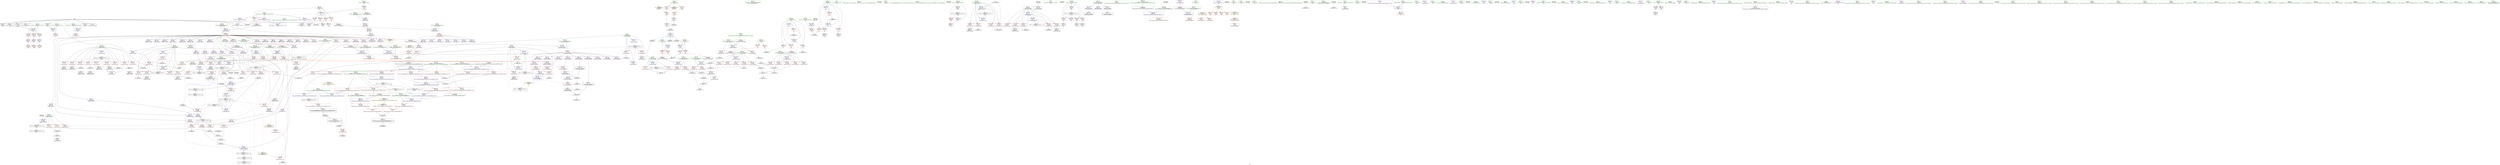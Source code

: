 digraph "SVFG" {
	label="SVFG";

	Node0x561e1d6e2bc0 [shape=record,color=grey,label="{NodeID: 0\nNullPtr}"];
	Node0x561e1d6e2bc0 -> Node0x561e1d709af0[style=solid];
	Node0x561e1d6e2bc0 -> Node0x561e1d709bf0[style=solid];
	Node0x561e1d6e2bc0 -> Node0x561e1d709cc0[style=solid];
	Node0x561e1d6e2bc0 -> Node0x561e1d709d90[style=solid];
	Node0x561e1d6e2bc0 -> Node0x561e1d709e60[style=solid];
	Node0x561e1d6e2bc0 -> Node0x561e1d709f30[style=solid];
	Node0x561e1d6e2bc0 -> Node0x561e1d70a000[style=solid];
	Node0x561e1d6e2bc0 -> Node0x561e1d70eff0[style=solid];
	Node0x561e1d6e2bc0 -> Node0x561e1d7103a0[style=solid];
	Node0x561e1d6e2bc0 -> Node0x561e1d72f710[style=solid];
	Node0x561e1d6e2bc0 -> Node0x561e1d72fb90[style=solid];
	Node0x561e1d6e2bc0 -> Node0x561e1d72fd10[style=solid];
	Node0x561e1d7102d0 [shape=record,color=blue,label="{NodeID: 443\n399\<--398\nthis.addr\<--this\n_ZN6solverC2Ev\n}"];
	Node0x561e1d7102d0 -> Node0x561e1d7161f0[style=dashed];
	Node0x561e1d7137b0 [shape=record,color=red,label="{NodeID: 277\n88\<--87\n\<--tv_usec\n_Z3secv\n}"];
	Node0x561e1d7137b0 -> Node0x561e1d70a2a0[style=solid];
	Node0x561e1d704510 [shape=record,color=green,label="{NodeID: 111\n786\<--787\nundef.agg.tmp\<--undef.agg.tmp_field_insensitive\n_ZSt11min_elementIPiET_S1_S1_\n}"];
	Node0x561e1d766300 [shape=record,color=yellow,style=double,label="{NodeID: 886\n49V_9 = CSCHI(MR_49V_2)\npts\{313 \}\nCS[]|{<s0>23}}"];
	Node0x561e1d766300:s0 -> Node0x561e1d748800[style=dashed,color=blue];
	Node0x561e1d70d530 [shape=record,color=red,label="{NodeID: 388\n699\<--689\n\<--__b.addr\n_ZSt3minIiERKT_S2_S2_\n}"];
	Node0x561e1d70d530 -> Node0x561e1d7214b0[style=solid];
	Node0x561e1d708a40 [shape=record,color=purple,label="{NodeID: 222\n540\<--476\narrayidx21\<--this1\n_ZN6solver5solveEv\n}"];
	Node0x561e1d708a40 -> Node0x561e1d7185b0[style=solid];
	Node0x561e1d704e90 [shape=record,color=green,label="{NodeID: 56\n191\<--192\nargc.addr\<--argc.addr_field_insensitive\nmain\n}"];
	Node0x561e1d704e90 -> Node0x561e1d7147f0[style=solid];
	Node0x561e1d704e90 -> Node0x561e1d70f6a0[style=solid];
	Node0x561e1d72d190 [shape=record,color=grey,label="{NodeID: 665\n447 = Binary(446, 136, )\n}"];
	Node0x561e1d72d190 -> Node0x561e1d710610[style=solid];
	Node0x561e1d716530 [shape=record,color=red,label="{NodeID: 333\n446\<--421\n\<--i\n_ZN6solver5inputEv\n}"];
	Node0x561e1d716530 -> Node0x561e1d72d190[style=solid];
	Node0x561e1d70bd70 [shape=record,color=black,label="{NodeID: 167\n740\<--737\nsub.ptr.lhs.cast\<--\n_ZN6solver6printfEPKcz\n}"];
	Node0x561e1d70bd70 -> Node0x561e1d72b990[style=solid];
	Node0x561e1d6dd800 [shape=record,color=green,label="{NodeID: 1\n7\<--1\n__dso_handle\<--dummyObj\nGlob }"];
	Node0x561e1d7103a0 [shape=record,color=blue, style = dotted,label="{NodeID: 444\n403\<--3\nout_p\<--dummyVal\n_ZN6solverC2Ev\n|{<s0>19}}"];
	Node0x561e1d7103a0:s0 -> Node0x561e1d766040[style=dashed,color=blue];
	Node0x561e1d713880 [shape=record,color=red,label="{NodeID: 278\n125\<--105\n\<--c.addr\n_Z12print_statusiiddi\n}"];
	Node0x561e1d713880 -> Node0x561e1d72d910[style=solid];
	Node0x561e1d7045e0 [shape=record,color=green,label="{NodeID: 112\n793\<--794\n_ZN9__gnu_cxx5__ops16__iter_less_iterEv\<--_ZN9__gnu_cxx5__ops16__iter_less_iterEv_field_insensitive\n}"];
	Node0x561e1d784620 [shape=record,color=black,label="{NodeID: 887\n81 = PHI()\n}"];
	Node0x561e1d70d600 [shape=record,color=red,label="{NodeID: 389\n694\<--693\n\<--\n_ZSt3minIiERKT_S2_S2_\n}"];
	Node0x561e1d70d600 -> Node0x561e1d72f290[style=solid];
	Node0x561e1d708b10 [shape=record,color=purple,label="{NodeID: 223\n560\<--476\ndp26\<--this1\n_ZN6solver5solveEv\n}"];
	Node0x561e1d704f60 [shape=record,color=green,label="{NodeID: 57\n193\<--194\nargv.addr\<--argv.addr_field_insensitive\nmain\n}"];
	Node0x561e1d704f60 -> Node0x561e1d7148c0[style=solid];
	Node0x561e1d704f60 -> Node0x561e1d714990[style=solid];
	Node0x561e1d704f60 -> Node0x561e1d714a60[style=solid];
	Node0x561e1d704f60 -> Node0x561e1d70f770[style=solid];
	Node0x561e1d72d310 [shape=record,color=grey,label="{NodeID: 666\n494 = Binary(493, 136, )\n}"];
	Node0x561e1d72d310 -> Node0x561e1d70aed0[style=solid];
	Node0x561e1d716600 [shape=record,color=red,label="{NodeID: 334\n435\<--434\n\<--N2\n_ZN6solver5inputEv\n}"];
	Node0x561e1d716600 -> Node0x561e1d72fa10[style=solid];
	Node0x561e1d70be40 [shape=record,color=black,label="{NodeID: 168\n741\<--739\nsub.ptr.rhs.cast\<--arraydecay8\n_ZN6solver6printfEPKcz\n}"];
	Node0x561e1d70be40 -> Node0x561e1d72b990[style=solid];
	Node0x561e1d700370 [shape=record,color=green,label="{NodeID: 2\n8\<--1\n.str\<--dummyObj\nGlob }"];
	Node0x561e1d710470 [shape=record,color=blue,label="{NodeID: 445\n419\<--418\nthis.addr\<--this\n_ZN6solver5inputEv\n}"];
	Node0x561e1d710470 -> Node0x561e1d7162c0[style=dashed];
	Node0x561e1d713950 [shape=record,color=red,label="{NodeID: 279\n133\<--105\n\<--c.addr\n_Z12print_statusiiddi\n}"];
	Node0x561e1d713950 -> Node0x561e1d72a190[style=solid];
	Node0x561e1d7046e0 [shape=record,color=green,label="{NodeID: 113\n796\<--797\n_ZSt13__min_elementIPiN9__gnu_cxx5__ops15_Iter_less_iterEET_S4_S4_T0_\<--_ZSt13__min_elementIPiN9__gnu_cxx5__ops15_Iter_less_iterEET_S4_S4_T0__field_insensitive\n}"];
	Node0x561e1d789000 [shape=record,color=black,label="{NodeID: 888\n176 = PHI()\n}"];
	Node0x561e1d70d6d0 [shape=record,color=red,label="{NodeID: 390\n696\<--695\n\<--\n_ZSt3minIiERKT_S2_S2_\n}"];
	Node0x561e1d70d6d0 -> Node0x561e1d72f290[style=solid];
	Node0x561e1d708be0 [shape=record,color=purple,label="{NodeID: 224\n563\<--476\narrayidx28\<--this1\n_ZN6solver5solveEv\n}"];
	Node0x561e1d705030 [shape=record,color=green,label="{NodeID: 58\n195\<--196\nparallel\<--parallel_field_insensitive\nmain\n}"];
	Node0x561e1d705030 -> Node0x561e1d714b30[style=solid];
	Node0x561e1d705030 -> Node0x561e1d70f840[style=solid];
	Node0x561e1d705030 -> Node0x561e1d70fab0[style=solid];
	Node0x561e1d72d490 [shape=record,color=grey,label="{NodeID: 667\n642 = Binary(641, 136, )\n}"];
	Node0x561e1d72d490 -> Node0x561e1d721170[style=solid];
	Node0x561e1d7166d0 [shape=record,color=red,label="{NodeID: 335\n476\<--453\nthis1\<--this.addr\n_ZN6solver5solveEv\n|{|<s38>37}}"];
	Node0x561e1d7166d0 -> Node0x561e1d708080[style=solid];
	Node0x561e1d7166d0 -> Node0x561e1d708150[style=solid];
	Node0x561e1d7166d0 -> Node0x561e1d708220[style=solid];
	Node0x561e1d7166d0 -> Node0x561e1d7082f0[style=solid];
	Node0x561e1d7166d0 -> Node0x561e1d7083c0[style=solid];
	Node0x561e1d7166d0 -> Node0x561e1d708490[style=solid];
	Node0x561e1d7166d0 -> Node0x561e1d708560[style=solid];
	Node0x561e1d7166d0 -> Node0x561e1d708630[style=solid];
	Node0x561e1d7166d0 -> Node0x561e1d708700[style=solid];
	Node0x561e1d7166d0 -> Node0x561e1d7087d0[style=solid];
	Node0x561e1d7166d0 -> Node0x561e1d7088a0[style=solid];
	Node0x561e1d7166d0 -> Node0x561e1d708970[style=solid];
	Node0x561e1d7166d0 -> Node0x561e1d708a40[style=solid];
	Node0x561e1d7166d0 -> Node0x561e1d708b10[style=solid];
	Node0x561e1d7166d0 -> Node0x561e1d708be0[style=solid];
	Node0x561e1d7166d0 -> Node0x561e1d708cb0[style=solid];
	Node0x561e1d7166d0 -> Node0x561e1d708d80[style=solid];
	Node0x561e1d7166d0 -> Node0x561e1d708e50[style=solid];
	Node0x561e1d7166d0 -> Node0x561e1d708f20[style=solid];
	Node0x561e1d7166d0 -> Node0x561e1d708ff0[style=solid];
	Node0x561e1d7166d0 -> Node0x561e1d7090c0[style=solid];
	Node0x561e1d7166d0 -> Node0x561e1d711250[style=solid];
	Node0x561e1d7166d0 -> Node0x561e1d711320[style=solid];
	Node0x561e1d7166d0 -> Node0x561e1d7113f0[style=solid];
	Node0x561e1d7166d0 -> Node0x561e1d7114c0[style=solid];
	Node0x561e1d7166d0 -> Node0x561e1d711590[style=solid];
	Node0x561e1d7166d0 -> Node0x561e1d711660[style=solid];
	Node0x561e1d7166d0 -> Node0x561e1d711730[style=solid];
	Node0x561e1d7166d0 -> Node0x561e1d711800[style=solid];
	Node0x561e1d7166d0 -> Node0x561e1d7118d0[style=solid];
	Node0x561e1d7166d0 -> Node0x561e1d7119a0[style=solid];
	Node0x561e1d7166d0 -> Node0x561e1d711a70[style=solid];
	Node0x561e1d7166d0 -> Node0x561e1d711b40[style=solid];
	Node0x561e1d7166d0 -> Node0x561e1d711c10[style=solid];
	Node0x561e1d7166d0 -> Node0x561e1d711ce0[style=solid];
	Node0x561e1d7166d0 -> Node0x561e1d711db0[style=solid];
	Node0x561e1d7166d0 -> Node0x561e1d711e80[style=solid];
	Node0x561e1d7166d0 -> Node0x561e1d711f50[style=solid];
	Node0x561e1d7166d0:s38 -> Node0x561e1d78b280[style=solid,color=red];
	Node0x561e1d70bf10 [shape=record,color=black,label="{NodeID: 169\n754\<--749\nidx.ext\<--call\n_ZN6solver6printfEPKcz\n}"];
	Node0x561e1d700400 [shape=record,color=green,label="{NodeID: 3\n12\<--1\n_ZZ12print_statusiiddiE1L\<--dummyObj\nGlob }"];
	Node0x561e1d710540 [shape=record,color=blue,label="{NodeID: 446\n421\<--130\ni\<--\n_ZN6solver5inputEv\n}"];
	Node0x561e1d710540 -> Node0x561e1d746100[style=dashed];
	Node0x561e1d713a20 [shape=record,color=red,label="{NodeID: 280\n143\<--105\n\<--c.addr\n_Z12print_statusiiddi\n}"];
	Node0x561e1d7091a0 [shape=record,color=green,label="{NodeID: 114\n811\<--812\nretval\<--retval_field_insensitive\n_ZSt13__min_elementIPiN9__gnu_cxx5__ops15_Iter_less_iterEET_S4_S4_T0_\n}"];
	Node0x561e1d7091a0 -> Node0x561e1d70def0[style=solid];
	Node0x561e1d7091a0 -> Node0x561e1d721cd0[style=solid];
	Node0x561e1d7091a0 -> Node0x561e1d722010[style=solid];
	Node0x561e1d789100 [shape=record,color=black,label="{NodeID: 889\n57 = PHI()\n}"];
	Node0x561e1d74e200 [shape=record,color=black,label="{NodeID: 723\nMR_49V_3 = PHI(MR_49V_4, MR_49V_2, )\npts\{313 \}\n|{|<s8>33}}"];
	Node0x561e1d74e200 -> Node0x561e1d718340[style=dashed];
	Node0x561e1d74e200 -> Node0x561e1d718410[style=dashed];
	Node0x561e1d74e200 -> Node0x561e1d7184e0[style=dashed];
	Node0x561e1d74e200 -> Node0x561e1d7185b0[style=dashed];
	Node0x561e1d74e200 -> Node0x561e1d718680[style=dashed];
	Node0x561e1d74e200 -> Node0x561e1d710e30[style=dashed];
	Node0x561e1d74e200 -> Node0x561e1d748d00[style=dashed];
	Node0x561e1d74e200 -> Node0x561e1d74c400[style=dashed];
	Node0x561e1d74e200:s8 -> Node0x561e1d719360[style=dashed,color=red];
	Node0x561e1d70d7a0 [shape=record,color=red,label="{NodeID: 391\n719\<--711\nthis1\<--this.addr\n_ZN6solver6printfEPKcz\n}"];
	Node0x561e1d70d7a0 -> Node0x561e1d712290[style=solid];
	Node0x561e1d70d7a0 -> Node0x561e1d712360[style=solid];
	Node0x561e1d70d7a0 -> Node0x561e1d712430[style=solid];
	Node0x561e1d70d7a0 -> Node0x561e1d712500[style=solid];
	Node0x561e1d70d7a0 -> Node0x561e1d7125d0[style=solid];
	Node0x561e1d70d7a0 -> Node0x561e1d7126a0[style=solid];
	Node0x561e1d70d7a0 -> Node0x561e1d712770[style=solid];
	Node0x561e1d70d7a0 -> Node0x561e1d712840[style=solid];
	Node0x561e1d70d7a0 -> Node0x561e1d712910[style=solid];
	Node0x561e1d70d7a0 -> Node0x561e1d7129e0[style=solid];
	Node0x561e1d70d7a0 -> Node0x561e1d712ab0[style=solid];
	Node0x561e1d70d7a0 -> Node0x561e1d712b80[style=solid];
	Node0x561e1d708cb0 [shape=record,color=purple,label="{NodeID: 225\n566\<--476\narrayidx30\<--this1\n_ZN6solver5solveEv\n}"];
	Node0x561e1d708cb0 -> Node0x561e1d710e30[style=solid];
	Node0x561e1d705100 [shape=record,color=green,label="{NodeID: 59\n197\<--198\nstatus\<--status_field_insensitive\nmain\n}"];
	Node0x561e1d705100 -> Node0x561e1d714c00[style=solid];
	Node0x561e1d705100 -> Node0x561e1d714cd0[style=solid];
	Node0x561e1d705100 -> Node0x561e1d714da0[style=solid];
	Node0x561e1d705100 -> Node0x561e1d70f910[style=solid];
	Node0x561e1d705100 -> Node0x561e1d70fb80[style=solid];
	Node0x561e1d72d610 [shape=record,color=grey,label="{NodeID: 668\n637 = Binary(636, 136, )\n}"];
	Node0x561e1d72d610 -> Node0x561e1d7210a0[style=solid];
	Node0x561e1d7167a0 [shape=record,color=red,label="{NodeID: 336\n487\<--455\n\<--i\n_ZN6solver5solveEv\n}"];
	Node0x561e1d7167a0 -> Node0x561e1d72fe90[style=solid];
	Node0x561e1d70bfe0 [shape=record,color=black,label="{NodeID: 170\n758\<--757\narraydecay1112\<--arraydecay11\n_ZN6solver6printfEPKcz\n}"];
	Node0x561e1d7006b0 [shape=record,color=green,label="{NodeID: 4\n13\<--1\n\<--dummyObj\nCan only get source location for instruction, argument, global var or function.}"];
	Node0x561e1d710610 [shape=record,color=blue,label="{NodeID: 447\n421\<--447\ni\<--inc\n_ZN6solver5inputEv\n}"];
	Node0x561e1d710610 -> Node0x561e1d746100[style=dashed];
	Node0x561e1d713af0 [shape=record,color=red,label="{NodeID: 281\n153\<--105\n\<--c.addr\n_Z12print_statusiiddi\n}"];
	Node0x561e1d709270 [shape=record,color=green,label="{NodeID: 115\n813\<--814\n__comp\<--__comp_field_insensitive\n_ZSt13__min_elementIPiN9__gnu_cxx5__ops15_Iter_less_iterEET_S4_S4_T0_\n|{<s0>45}}"];
	Node0x561e1d709270:s0 -> Node0x561e1d78bbb0[style=solid,color=red];
	Node0x561e1d789200 [shape=record,color=black,label="{NodeID: 890\n430 = PHI()\n}"];
	Node0x561e1d70d870 [shape=record,color=red,label="{NodeID: 392\n747\<--713\n\<--format.addr\n_ZN6solver6printfEPKcz\n}"];
	Node0x561e1d708d80 [shape=record,color=purple,label="{NodeID: 226\n588\<--476\nM44\<--this1\n_ZN6solver5solveEv\n}"];
	Node0x561e1d708d80 -> Node0x561e1d718750[style=solid];
	Node0x561e1d7051d0 [shape=record,color=green,label="{NodeID: 60\n199\<--200\ni\<--i_field_insensitive\nmain\n}"];
	Node0x561e1d7051d0 -> Node0x561e1d714e70[style=solid];
	Node0x561e1d7051d0 -> Node0x561e1d714f40[style=solid];
	Node0x561e1d7051d0 -> Node0x561e1d715010[style=solid];
	Node0x561e1d7051d0 -> Node0x561e1d7150e0[style=solid];
	Node0x561e1d7051d0 -> Node0x561e1d70f9e0[style=solid];
	Node0x561e1d7051d0 -> Node0x561e1d70fc50[style=solid];
	Node0x561e1d72d790 [shape=record,color=grey,label="{NodeID: 669\n127 = Binary(126, 13, )\n}"];
	Node0x561e1d72d790 -> Node0x561e1d72d910[style=solid];
	Node0x561e1d716870 [shape=record,color=red,label="{NodeID: 337\n493\<--455\n\<--i\n_ZN6solver5solveEv\n}"];
	Node0x561e1d716870 -> Node0x561e1d72d310[style=solid];
	Node0x561e1d70c0b0 [shape=record,color=black,label="{NodeID: 171\n766\<--763\nsub.ptr.lhs.cast16\<--\n_ZN6solver6printfEPKcz\n}"];
	Node0x561e1d70c0b0 -> Node0x561e1d72c110[style=solid];
	Node0x561e1d700740 [shape=record,color=green,label="{NodeID: 5\n14\<--1\nstderr\<--dummyObj\nGlob }"];
	Node0x561e1d7199e0 [shape=record,color=yellow,style=double,label="{NodeID: 780\n6V_1 = ENCHI(MR_6V_0)\npts\{1 \}\nFun[_ZN6solver6printfEPKcz]}"];
	Node0x561e1d7199e0 -> Node0x561e1d713610[style=dashed];
	Node0x561e1d7106e0 [shape=record,color=blue,label="{NodeID: 448\n453\<--452\nthis.addr\<--this\n_ZN6solver5solveEv\n}"];
	Node0x561e1d7106e0 -> Node0x561e1d7166d0[style=dashed];
	Node0x561e1d713bc0 [shape=record,color=red,label="{NodeID: 282\n164\<--105\n\<--c.addr\n_Z12print_statusiiddi\n}"];
	Node0x561e1d713bc0 -> Node0x561e1d72c710[style=solid];
	Node0x561e1d709340 [shape=record,color=green,label="{NodeID: 116\n815\<--816\n__first.addr\<--__first.addr_field_insensitive\n_ZSt13__min_elementIPiN9__gnu_cxx5__ops15_Iter_less_iterEET_S4_S4_T0_\n}"];
	Node0x561e1d709340 -> Node0x561e1d70dfc0[style=solid];
	Node0x561e1d709340 -> Node0x561e1d70e090[style=solid];
	Node0x561e1d709340 -> Node0x561e1d70e160[style=solid];
	Node0x561e1d709340 -> Node0x561e1d70e230[style=solid];
	Node0x561e1d709340 -> Node0x561e1d70e300[style=solid];
	Node0x561e1d709340 -> Node0x561e1d70e3d0[style=solid];
	Node0x561e1d709340 -> Node0x561e1d721b30[style=solid];
	Node0x561e1d709340 -> Node0x561e1d721e70[style=solid];
	Node0x561e1d789300 [shape=record,color=black,label="{NodeID: 891\n146 = PHI()\n}"];
	Node0x561e1d70d940 [shape=record,color=red,label="{NodeID: 393\n721\<--720\n\<--out_p\n_ZN6solver6printfEPKcz\n}"];
	Node0x561e1d70d940 -> Node0x561e1d72f710[style=solid];
	Node0x561e1d708e50 [shape=record,color=purple,label="{NodeID: 227\n593\<--476\ndp48\<--this1\n_ZN6solver5solveEv\n}"];
	Node0x561e1d7052a0 [shape=record,color=green,label="{NodeID: 61\n201\<--202\nt0\<--t0_field_insensitive\nmain\n}"];
	Node0x561e1d7052a0 -> Node0x561e1d7151b0[style=solid];
	Node0x561e1d7052a0 -> Node0x561e1d715280[style=solid];
	Node0x561e1d7052a0 -> Node0x561e1d70fd20[style=solid];
	Node0x561e1d72d910 [shape=record,color=grey,label="{NodeID: 670\n128 = Binary(125, 127, )\n}"];
	Node0x561e1d72d910 -> Node0x561e1d72df10[style=solid];
	Node0x561e1d716940 [shape=record,color=red,label="{NodeID: 338\n506\<--455\n\<--i\n_ZN6solver5solveEv\n}"];
	Node0x561e1d716940 -> Node0x561e1d72ce90[style=solid];
	Node0x561e1d70c180 [shape=record,color=black,label="{NodeID: 172\n767\<--765\nsub.ptr.rhs.cast17\<--arraydecay15\n_ZN6solver6printfEPKcz\n}"];
	Node0x561e1d70c180 -> Node0x561e1d72c110[style=solid];
	Node0x561e1d7007d0 [shape=record,color=green,label="{NodeID: 6\n15\<--1\n.str.1\<--dummyObj\nGlob }"];
	Node0x561e1d7107b0 [shape=record,color=blue,label="{NodeID: 449\n455\<--136\ni\<--\n_ZN6solver5solveEv\n}"];
	Node0x561e1d7107b0 -> Node0x561e1d749200[style=dashed];
	Node0x561e1d713c90 [shape=record,color=red,label="{NodeID: 283\n122\<--107\n\<--C.addr\n_Z12print_statusiiddi\n}"];
	Node0x561e1d713c90 -> Node0x561e1d72e990[style=solid];
	Node0x561e1d709410 [shape=record,color=green,label="{NodeID: 117\n817\<--818\n__last.addr\<--__last.addr_field_insensitive\n_ZSt13__min_elementIPiN9__gnu_cxx5__ops15_Iter_less_iterEET_S4_S4_T0_\n}"];
	Node0x561e1d709410 -> Node0x561e1d70e4a0[style=solid];
	Node0x561e1d709410 -> Node0x561e1d70e570[style=solid];
	Node0x561e1d709410 -> Node0x561e1d721c00[style=solid];
	Node0x561e1d789400 [shape=record,color=black,label="{NodeID: 892\n150 = PHI(78, )\n}"];
	Node0x561e1d789400 -> Node0x561e1d70f500[style=solid];
	Node0x561e1d70da10 [shape=record,color=red,label="{NodeID: 394\n735\<--734\n\<--out_p5\n_ZN6solver6printfEPKcz\n}"];
	Node0x561e1d708f20 [shape=record,color=purple,label="{NodeID: 228\n596\<--476\narrayidx50\<--this1\n_ZN6solver5solveEv\n}"];
	Node0x561e1d705370 [shape=record,color=green,label="{NodeID: 62\n203\<--204\nt1\<--t1_field_insensitive\nmain\n}"];
	Node0x561e1d705370 -> Node0x561e1d715350[style=solid];
	Node0x561e1d705370 -> Node0x561e1d715420[style=solid];
	Node0x561e1d705370 -> Node0x561e1d70fdf0[style=solid];
	Node0x561e1d72da90 [shape=record,color=grey,label="{NodeID: 671\n623 = Binary(607, 622, )\n}"];
	Node0x561e1d72da90 -> Node0x561e1d720f00[style=solid];
	Node0x561e1d716a10 [shape=record,color=red,label="{NodeID: 339\n534\<--455\n\<--i\n_ZN6solver5solveEv\n}"];
	Node0x561e1d716a10 -> Node0x561e1d72a610[style=solid];
	Node0x561e1d70c250 [shape=record,color=black,label="{NodeID: 173\n777\<--795\n_ZSt11min_elementIPiET_S1_S1__ret\<--call\n_ZSt11min_elementIPiET_S1_S1_\n|{<s0>36}}"];
	Node0x561e1d70c250:s0 -> Node0x561e1d78aa30[style=solid,color=blue];
	Node0x561e1d700860 [shape=record,color=green,label="{NodeID: 7\n17\<--1\n.str.2\<--dummyObj\nGlob }"];
	Node0x561e1d719bd0 [shape=record,color=yellow,style=double,label="{NodeID: 782\n49V_1 = ENCHI(MR_49V_0)\npts\{313 \}\nFun[_ZSt13__min_elementIPiN9__gnu_cxx5__ops15_Iter_less_iterEET_S4_S4_T0_]|{<s0>45}}"];
	Node0x561e1d719bd0:s0 -> Node0x561e1d71b430[style=dashed,color=red];
	Node0x561e1d710880 [shape=record,color=blue,label="{NodeID: 450\n457\<--497\na\<--\n_ZN6solver5solveEv\n}"];
	Node0x561e1d710880 -> Node0x561e1d716ef0[style=dashed];
	Node0x561e1d710880 -> Node0x561e1d749700[style=dashed];
	Node0x561e1d713d60 [shape=record,color=red,label="{NodeID: 284\n126\<--107\n\<--C.addr\n_Z12print_statusiiddi\n}"];
	Node0x561e1d713d60 -> Node0x561e1d72d790[style=solid];
	Node0x561e1d7094e0 [shape=record,color=green,label="{NodeID: 118\n819\<--820\n__result\<--__result_field_insensitive\n_ZSt13__min_elementIPiN9__gnu_cxx5__ops15_Iter_less_iterEET_S4_S4_T0_\n}"];
	Node0x561e1d7094e0 -> Node0x561e1d70e640[style=solid];
	Node0x561e1d7094e0 -> Node0x561e1d70e710[style=solid];
	Node0x561e1d7094e0 -> Node0x561e1d721da0[style=solid];
	Node0x561e1d7094e0 -> Node0x561e1d721f40[style=solid];
	Node0x561e1d7895f0 [shape=record,color=black,label="{NodeID: 893\n444 = PHI()\n}"];
	Node0x561e1d70dae0 [shape=record,color=red,label="{NodeID: 395\n737\<--736\n\<--out_p6\n_ZN6solver6printfEPKcz\n}"];
	Node0x561e1d70dae0 -> Node0x561e1d70bd70[style=solid];
	Node0x561e1d708ff0 [shape=record,color=purple,label="{NodeID: 229\n599\<--476\narrayidx52\<--this1\n_ZN6solver5solveEv\n|{<s0>35}}"];
	Node0x561e1d708ff0:s0 -> Node0x561e1d78aef0[style=solid,color=red];
	Node0x561e1d705440 [shape=record,color=green,label="{NodeID: 63\n205\<--206\nC\<--C_field_insensitive\nmain\n}"];
	Node0x561e1d705440 -> Node0x561e1d7154f0[style=solid];
	Node0x561e1d705440 -> Node0x561e1d7155c0[style=solid];
	Node0x561e1d72dc10 [shape=record,color=grey,label="{NodeID: 672\n622 = Binary(609, 621, )\n}"];
	Node0x561e1d72dc10 -> Node0x561e1d72da90[style=solid];
	Node0x561e1d716ae0 [shape=record,color=red,label="{NodeID: 340\n561\<--455\n\<--i\n_ZN6solver5solveEv\n}"];
	Node0x561e1d716ae0 -> Node0x561e1d70b2e0[style=solid];
	Node0x561e1d70c320 [shape=record,color=black,label="{NodeID: 174\n808\<--852\n_ZSt13__min_elementIPiN9__gnu_cxx5__ops15_Iter_less_iterEET_S4_S4_T0__ret\<--\n_ZSt13__min_elementIPiN9__gnu_cxx5__ops15_Iter_less_iterEET_S4_S4_T0_\n|{<s0>44}}"];
	Node0x561e1d70c320:s0 -> Node0x561e1d78a040[style=solid,color=blue];
	Node0x561e1d7010a0 [shape=record,color=green,label="{NodeID: 8\n19\<--1\n.str.3\<--dummyObj\nGlob }"];
	Node0x561e1d710950 [shape=record,color=blue,label="{NodeID: 451\n459\<--130\nx\<--\n_ZN6solver5solveEv\n}"];
	Node0x561e1d710950 -> Node0x561e1d716fc0[style=dashed];
	Node0x561e1d710950 -> Node0x561e1d717090[style=dashed];
	Node0x561e1d710950 -> Node0x561e1d717160[style=dashed];
	Node0x561e1d710950 -> Node0x561e1d717230[style=dashed];
	Node0x561e1d710950 -> Node0x561e1d717300[style=dashed];
	Node0x561e1d710950 -> Node0x561e1d7173d0[style=dashed];
	Node0x561e1d710950 -> Node0x561e1d710f00[style=dashed];
	Node0x561e1d710950 -> Node0x561e1d749c00[style=dashed];
	Node0x561e1d713e30 [shape=record,color=red,label="{NodeID: 285\n144\<--107\n\<--C.addr\n_Z12print_statusiiddi\n}"];
	Node0x561e1d7095b0 [shape=record,color=green,label="{NodeID: 119\n842\<--843\n_ZNK9__gnu_cxx5__ops15_Iter_less_iterclIPiS3_EEbT_T0_\<--_ZNK9__gnu_cxx5__ops15_Iter_less_iterclIPiS3_EEbT_T0__field_insensitive\n}"];
	Node0x561e1d7896c0 [shape=record,color=black,label="{NodeID: 894\n233 = PHI()\n}"];
	Node0x561e1d7896c0 -> Node0x561e1d72ee10[style=solid];
	Node0x561e1d746100 [shape=record,color=black,label="{NodeID: 728\nMR_57V_3 = PHI(MR_57V_4, MR_57V_2, )\npts\{422 \}\n}"];
	Node0x561e1d746100 -> Node0x561e1d716390[style=dashed];
	Node0x561e1d746100 -> Node0x561e1d716460[style=dashed];
	Node0x561e1d746100 -> Node0x561e1d716530[style=dashed];
	Node0x561e1d746100 -> Node0x561e1d710610[style=dashed];
	Node0x561e1d70dbb0 [shape=record,color=red,label="{NodeID: 396\n753\<--752\n\<--out_p10\n_ZN6solver6printfEPKcz\n}"];
	Node0x561e1d70dbb0 -> Node0x561e1d712f90[style=solid];
	Node0x561e1d7090c0 [shape=record,color=purple,label="{NodeID: 230\n600\<--476\ndp54\<--this1\n_ZN6solver5solveEv\n}"];
	Node0x561e1d705510 [shape=record,color=green,label="{NodeID: 64\n207\<--208\nc\<--c_field_insensitive\nmain\n}"];
	Node0x561e1d705510 -> Node0x561e1d715690[style=solid];
	Node0x561e1d705510 -> Node0x561e1d715760[style=solid];
	Node0x561e1d705510 -> Node0x561e1d715830[style=solid];
	Node0x561e1d705510 -> Node0x561e1d715900[style=solid];
	Node0x561e1d705510 -> Node0x561e1d70fec0[style=solid];
	Node0x561e1d705510 -> Node0x561e1d710200[style=solid];
	Node0x561e1d72dd90 [shape=record,color=grey,label="{NodeID: 673\n621 = Binary(613, 620, )\n}"];
	Node0x561e1d72dd90 -> Node0x561e1d72dc10[style=solid];
	Node0x561e1d716bb0 [shape=record,color=red,label="{NodeID: 341\n594\<--455\n\<--i\n_ZN6solver5solveEv\n}"];
	Node0x561e1d716bb0 -> Node0x561e1d70b480[style=solid];
	Node0x561e1d70c3f0 [shape=record,color=black,label="{NodeID: 175\n858\<--876\n_ZNK9__gnu_cxx5__ops15_Iter_less_iterclIPiS3_EEbT_T0__ret\<--cmp\n_ZNK9__gnu_cxx5__ops15_Iter_less_iterclIPiS3_EEbT_T0_\n|{<s0>45}}"];
	Node0x561e1d70c3f0:s0 -> Node0x561e1d78a270[style=solid,color=blue];
	Node0x561e1d701130 [shape=record,color=green,label="{NodeID: 9\n21\<--1\n.str.4\<--dummyObj\nGlob }"];
	Node0x561e1d710a20 [shape=record,color=blue,label="{NodeID: 452\n461\<--516\nt\<--add\n_ZN6solver5solveEv\n}"];
	Node0x561e1d710a20 -> Node0x561e1d746600[style=dashed];
	Node0x561e1d713f00 [shape=record,color=red,label="{NodeID: 286\n154\<--107\n\<--C.addr\n_Z12print_statusiiddi\n}"];
	Node0x561e1d7096b0 [shape=record,color=green,label="{NodeID: 120\n855\<--856\nretval\<--retval_field_insensitive\n_ZN9__gnu_cxx5__ops16__iter_less_iterEv\n}"];
	Node0x561e1d789790 [shape=record,color=black,label="{NodeID: 895\n247 = PHI()\n}"];
	Node0x561e1d789790 -> Node0x561e1d72eb10[style=solid];
	Node0x561e1d746600 [shape=record,color=black,label="{NodeID: 729\nMR_69V_5 = PHI(MR_69V_7, MR_69V_4, )\npts\{462 \}\n|{|<s7>33}}"];
	Node0x561e1d746600 -> Node0x561e1d7174a0[style=dashed];
	Node0x561e1d746600 -> Node0x561e1d718680[style=dashed];
	Node0x561e1d746600 -> Node0x561e1d718b60[style=dashed];
	Node0x561e1d746600 -> Node0x561e1d710a20[style=dashed];
	Node0x561e1d746600 -> Node0x561e1d710c90[style=dashed];
	Node0x561e1d746600 -> Node0x561e1d74a100[style=dashed];
	Node0x561e1d746600 -> Node0x561e1d746600[style=dashed];
	Node0x561e1d746600:s7 -> Node0x561e1d719360[style=dashed,color=red];
	Node0x561e1d70dc80 [shape=record,color=red,label="{NodeID: 397\n763\<--762\n\<--out_p13\n_ZN6solver6printfEPKcz\n}"];
	Node0x561e1d70dc80 -> Node0x561e1d70c0b0[style=solid];
	Node0x561e1d711250 [shape=record,color=purple,label="{NodeID: 231\n603\<--476\narrayidx56\<--this1\n_ZN6solver5solveEv\n}"];
	Node0x561e1d7055e0 [shape=record,color=green,label="{NodeID: 65\n209\<--210\ns\<--s_field_insensitive\nmain\n}"];
	Node0x561e1d7055e0 -> Node0x561e1d7159d0[style=solid];
	Node0x561e1d7055e0 -> Node0x561e1d715aa0[style=solid];
	Node0x561e1d7055e0 -> Node0x561e1d715b70[style=solid];
	Node0x561e1d7055e0 -> Node0x561e1d715c40[style=solid];
	Node0x561e1d7055e0 -> Node0x561e1d715d10[style=solid];
	Node0x561e1d7055e0 -> Node0x561e1d70ff90[style=solid];
	Node0x561e1d72df10 [shape=record,color=grey,label="{NodeID: 674\n129 = cmp(128, 130, )\n}"];
	Node0x561e1d716c80 [shape=record,color=red,label="{NodeID: 342\n601\<--455\n\<--i\n_ZN6solver5solveEv\n}"];
	Node0x561e1d716c80 -> Node0x561e1d70b620[style=solid];
	Node0x561e1d70c4c0 [shape=record,color=purple,label="{NodeID: 176\n56\<--4\n\<--_ZStL8__ioinit\n__cxx_global_var_init\n}"];
	Node0x561e1d7011f0 [shape=record,color=green,label="{NodeID: 10\n23\<--1\n.str.5\<--dummyObj\nGlob }"];
	Node0x561e1d710af0 [shape=record,color=blue,label="{NodeID: 453\n463\<--130\ny\<--\n_ZN6solver5solveEv\n}"];
	Node0x561e1d710af0 -> Node0x561e1d717570[style=dashed];
	Node0x561e1d710af0 -> Node0x561e1d717640[style=dashed];
	Node0x561e1d710af0 -> Node0x561e1d717710[style=dashed];
	Node0x561e1d710af0 -> Node0x561e1d7177e0[style=dashed];
	Node0x561e1d710af0 -> Node0x561e1d710af0[style=dashed];
	Node0x561e1d710af0 -> Node0x561e1d710d60[style=dashed];
	Node0x561e1d710af0 -> Node0x561e1d74a600[style=dashed];
	Node0x561e1d713fd0 [shape=record,color=red,label="{NodeID: 287\n171\<--107\n\<--C.addr\n_Z12print_statusiiddi\n}"];
	Node0x561e1d713fd0 -> Node0x561e1d70a510[style=solid];
	Node0x561e1d709780 [shape=record,color=green,label="{NodeID: 121\n862\<--863\nthis.addr\<--this.addr_field_insensitive\n_ZNK9__gnu_cxx5__ops15_Iter_less_iterclIPiS3_EEbT_T0_\n}"];
	Node0x561e1d709780 -> Node0x561e1d70e7e0[style=solid];
	Node0x561e1d709780 -> Node0x561e1d7220e0[style=solid];
	Node0x561e1d789860 [shape=record,color=black,label="{NodeID: 896\n257 = PHI()\n}"];
	Node0x561e1d70dd50 [shape=record,color=red,label="{NodeID: 398\n790\<--780\n\<--__first.addr\n_ZSt11min_elementIPiET_S1_S1_\n|{<s0>44}}"];
	Node0x561e1d70dd50:s0 -> Node0x561e1d78b5b0[style=solid,color=red];
	Node0x561e1d711320 [shape=record,color=purple,label="{NodeID: 232\n606\<--476\narrayidx58\<--this1\n_ZN6solver5solveEv\n}"];
	Node0x561e1d711320 -> Node0x561e1d718820[style=solid];
	Node0x561e1d7056b0 [shape=record,color=green,label="{NodeID: 66\n211\<--212\nexn.slot\<--exn.slot_field_insensitive\nmain\n}"];
	Node0x561e1d7056b0 -> Node0x561e1d715de0[style=solid];
	Node0x561e1d7056b0 -> Node0x561e1d710060[style=solid];
	Node0x561e1d72e090 [shape=record,color=grey,label="{NodeID: 675\n140 = cmp(139, 130, )\n}"];
	Node0x561e1d716d50 [shape=record,color=red,label="{NodeID: 343\n628\<--455\n\<--i\n_ZN6solver5solveEv\n}"];
	Node0x561e1d716d50 -> Node0x561e1d70b890[style=solid];
	Node0x561e1d70c590 [shape=record,color=purple,label="{NodeID: 177\n9\<--8\n\<--.str\nCan only get source location for instruction, argument, global var or function.}"];
	Node0x561e1d70c590 -> Node0x561e1d70ebf0[style=solid];
	Node0x561e1d7012f0 [shape=record,color=green,label="{NodeID: 11\n25\<--1\n.str.6\<--dummyObj\nGlob }"];
	Node0x561e1d719f50 [shape=record,color=yellow,style=double,label="{NodeID: 786\n2V_1 = ENCHI(MR_2V_0)\npts\{800000 \}\nFun[_Z3secv]}"];
	Node0x561e1d719f50 -> Node0x561e1d7136e0[style=dashed];
	Node0x561e1d710bc0 [shape=record,color=blue,label="{NodeID: 454\n465\<--546\nref.tmp\<--add24\n_ZN6solver5solveEv\n|{|<s2>33}}"];
	Node0x561e1d710bc0 -> Node0x561e1d718680[style=dashed];
	Node0x561e1d710bc0 -> Node0x561e1d7467e0[style=dashed];
	Node0x561e1d710bc0:s2 -> Node0x561e1d719470[style=dashed,color=red];
	Node0x561e1d7140a0 [shape=record,color=red,label="{NodeID: 288\n156\<--109\n\<--t0.addr\n_Z12print_statusiiddi\n}"];
	Node0x561e1d7140a0 -> Node0x561e1d72ad90[style=solid];
	Node0x561e1d709850 [shape=record,color=green,label="{NodeID: 122\n864\<--865\n__it1.addr\<--__it1.addr_field_insensitive\n_ZNK9__gnu_cxx5__ops15_Iter_less_iterclIPiS3_EEbT_T0_\n}"];
	Node0x561e1d709850 -> Node0x561e1d70e8b0[style=solid];
	Node0x561e1d709850 -> Node0x561e1d7221b0[style=solid];
	Node0x561e1d789930 [shape=record,color=black,label="{NodeID: 897\n268 = PHI(78, )\n}"];
	Node0x561e1d789930 -> Node0x561e1d70fd20[style=solid];
	Node0x561e1d7467e0 [shape=record,color=black,label="{NodeID: 731\nMR_73V_4 = PHI(MR_73V_6, MR_73V_3, )\npts\{466 \}\n}"];
	Node0x561e1d7467e0 -> Node0x561e1d718b60[style=dashed];
	Node0x561e1d7467e0 -> Node0x561e1d710bc0[style=dashed];
	Node0x561e1d7467e0 -> Node0x561e1d74ab00[style=dashed];
	Node0x561e1d7467e0 -> Node0x561e1d7467e0[style=dashed];
	Node0x561e1d70de20 [shape=record,color=red,label="{NodeID: 399\n791\<--782\n\<--__last.addr\n_ZSt11min_elementIPiET_S1_S1_\n|{<s0>44}}"];
	Node0x561e1d70de20:s0 -> Node0x561e1d78b6f0[style=solid,color=red];
	Node0x561e1d7113f0 [shape=record,color=purple,label="{NodeID: 233\n608\<--476\nI\<--this1\n_ZN6solver5solveEv\n}"];
	Node0x561e1d7113f0 -> Node0x561e1d7188f0[style=solid];
	Node0x561e1d705780 [shape=record,color=green,label="{NodeID: 67\n213\<--214\nehselector.slot\<--ehselector.slot_field_insensitive\nmain\n}"];
	Node0x561e1d705780 -> Node0x561e1d715eb0[style=solid];
	Node0x561e1d705780 -> Node0x561e1d710130[style=solid];
	Node0x561e1d72e210 [shape=record,color=grey,label="{NodeID: 676\n769 = cmp(768, 744, )\n}"];
	Node0x561e1d716e20 [shape=record,color=red,label="{NodeID: 344\n646\<--455\n\<--i\n_ZN6solver5solveEv\n}"];
	Node0x561e1d716e20 -> Node0x561e1d72d010[style=solid];
	Node0x561e1d70c690 [shape=record,color=purple,label="{NodeID: 178\n145\<--15\n\<--.str.1\n_Z12print_statusiiddi\n}"];
	Node0x561e1d7013f0 [shape=record,color=green,label="{NodeID: 12\n27\<--1\n.str.7\<--dummyObj\nGlob }"];
	Node0x561e1d71a060 [shape=record,color=yellow,style=double,label="{NodeID: 787\n4V_1 = ENCHI(MR_4V_0)\npts\{800001 \}\nFun[_Z3secv]}"];
	Node0x561e1d71a060 -> Node0x561e1d7137b0[style=dashed];
	Node0x561e1d710c90 [shape=record,color=blue,label="{NodeID: 455\n461\<--551\nt\<--\n_ZN6solver5solveEv\n}"];
	Node0x561e1d710c90 -> Node0x561e1d746600[style=dashed];
	Node0x561e1d714170 [shape=record,color=red,label="{NodeID: 289\n159\<--109\n\<--t0.addr\n_Z12print_statusiiddi\n}"];
	Node0x561e1d714170 -> Node0x561e1d72aa90[style=solid];
	Node0x561e1d709920 [shape=record,color=green,label="{NodeID: 123\n866\<--867\n__it2.addr\<--__it2.addr_field_insensitive\n_ZNK9__gnu_cxx5__ops15_Iter_less_iterclIPiS3_EEbT_T0_\n}"];
	Node0x561e1d709920 -> Node0x561e1d70e980[style=solid];
	Node0x561e1d709920 -> Node0x561e1d722280[style=solid];
	Node0x561e1d789af0 [shape=record,color=black,label="{NodeID: 898\n271 = PHI(78, )\n}"];
	Node0x561e1d789af0 -> Node0x561e1d70fdf0[style=solid];
	Node0x561e1d751740 [shape=record,color=black,label="{NodeID: 732\nMR_105V_3 = PHI(MR_105V_4, MR_105V_2, )\npts\{812 \}\n}"];
	Node0x561e1d751740 -> Node0x561e1d70def0[style=dashed];
	Node0x561e1d70def0 [shape=record,color=red,label="{NodeID: 400\n852\<--811\n\<--retval\n_ZSt13__min_elementIPiN9__gnu_cxx5__ops15_Iter_less_iterEET_S4_S4_T0_\n}"];
	Node0x561e1d70def0 -> Node0x561e1d70c320[style=solid];
	Node0x561e1d7114c0 [shape=record,color=purple,label="{NodeID: 234\n611\<--476\nM59\<--this1\n_ZN6solver5solveEv\n}"];
	Node0x561e1d7114c0 -> Node0x561e1d7189c0[style=solid];
	Node0x561e1d705850 [shape=record,color=green,label="{NodeID: 68\n234\<--235\nstrcmp\<--strcmp_field_insensitive\n}"];
	Node0x561e1d72e390 [shape=record,color=grey,label="{NodeID: 677\n531 = cmp(526, 530, )\n}"];
	Node0x561e1d716ef0 [shape=record,color=red,label="{NodeID: 345\n543\<--457\n\<--a\n_ZN6solver5solveEv\n}"];
	Node0x561e1d716ef0 -> Node0x561e1d729e90[style=solid];
	Node0x561e1d70c760 [shape=record,color=purple,label="{NodeID: 179\n175\<--17\n\<--.str.2\n_Z12print_statusiiddi\n}"];
	Node0x561e1d7014f0 [shape=record,color=green,label="{NodeID: 13\n29\<--1\n.str.8\<--dummyObj\nGlob }"];
	Node0x561e1d71a140 [shape=record,color=yellow,style=double,label="{NodeID: 788\n6V_1 = ENCHI(MR_6V_0)\npts\{1 \}\nFun[main]|{|<s4>17|<s5>23}}"];
	Node0x561e1d71a140 -> Node0x561e1d7132d0[style=dashed];
	Node0x561e1d71a140 -> Node0x561e1d7133a0[style=dashed];
	Node0x561e1d71a140 -> Node0x561e1d713470[style=dashed];
	Node0x561e1d71a140 -> Node0x561e1d713540[style=dashed];
	Node0x561e1d71a140:s4 -> Node0x561e1d71b8c0[style=dashed,color=red];
	Node0x561e1d71a140:s5 -> Node0x561e1d759f60[style=dashed,color=red];
	Node0x561e1d710d60 [shape=record,color=blue,label="{NodeID: 456\n463\<--556\ny\<--inc\n_ZN6solver5solveEv\n}"];
	Node0x561e1d710d60 -> Node0x561e1d717570[style=dashed];
	Node0x561e1d710d60 -> Node0x561e1d717640[style=dashed];
	Node0x561e1d710d60 -> Node0x561e1d717710[style=dashed];
	Node0x561e1d710d60 -> Node0x561e1d7177e0[style=dashed];
	Node0x561e1d710d60 -> Node0x561e1d710af0[style=dashed];
	Node0x561e1d710d60 -> Node0x561e1d710d60[style=dashed];
	Node0x561e1d710d60 -> Node0x561e1d74a600[style=dashed];
	Node0x561e1d714240 [shape=record,color=red,label="{NodeID: 290\n158\<--111\n\<--t1.addr\n_Z12print_statusiiddi\n}"];
	Node0x561e1d714240 -> Node0x561e1d72aa90[style=solid];
	Node0x561e1d7099f0 [shape=record,color=green,label="{NodeID: 124\n47\<--878\n_GLOBAL__sub_I_iwi_1_0.cpp\<--_GLOBAL__sub_I_iwi_1_0.cpp_field_insensitive\n}"];
	Node0x561e1d7099f0 -> Node0x561e1d70eef0[style=solid];
	Node0x561e1d789c30 [shape=record,color=black,label="{NodeID: 899\n281 = PHI()\n}"];
	Node0x561e1d751c10 [shape=record,color=black,label="{NodeID: 733\nMR_107V_3 = PHI(MR_107V_5, MR_107V_2, )\npts\{816 \}\n}"];
	Node0x561e1d70dfc0 [shape=record,color=red,label="{NodeID: 401\n823\<--815\n\<--__first.addr\n_ZSt13__min_elementIPiN9__gnu_cxx5__ops15_Iter_less_iterEET_S4_S4_T0_\n}"];
	Node0x561e1d70dfc0 -> Node0x561e1d72ef90[style=solid];
	Node0x561e1d711590 [shape=record,color=purple,label="{NodeID: 235\n615\<--476\nM60\<--this1\n_ZN6solver5solveEv\n}"];
	Node0x561e1d711590 -> Node0x561e1d718a90[style=solid];
	Node0x561e1d705950 [shape=record,color=green,label="{NodeID: 69\n259\<--260\nexit\<--exit_field_insensitive\n}"];
	Node0x561e1d72e510 [shape=record,color=grey,label="{NodeID: 678\n576 = cmp(575, 503, )\n}"];
	Node0x561e1d716fc0 [shape=record,color=red,label="{NodeID: 346\n501\<--459\n\<--x\n_ZN6solver5solveEv\n}"];
	Node0x561e1d716fc0 -> Node0x561e1d72f890[style=solid];
	Node0x561e1d70c830 [shape=record,color=purple,label="{NodeID: 180\n232\<--19\n\<--.str.3\nmain\n}"];
	Node0x561e1d7015f0 [shape=record,color=green,label="{NodeID: 14\n31\<--1\n.str.9\<--dummyObj\nGlob }"];
	Node0x561e1d710e30 [shape=record,color=blue,label="{NodeID: 457\n566\<--559\narrayidx30\<--\n_ZN6solver5solveEv\n}"];
	Node0x561e1d710e30 -> Node0x561e1d74e200[style=dashed];
	Node0x561e1d714310 [shape=record,color=red,label="{NodeID: 291\n162\<--111\n\<--t1.addr\n_Z12print_statusiiddi\n}"];
	Node0x561e1d714310 -> Node0x561e1d72b090[style=solid];
	Node0x561e1d709af0 [shape=record,color=black,label="{NodeID: 125\n2\<--3\ndummyVal\<--dummyVal\n}"];
	Node0x561e1d789d00 [shape=record,color=black,label="{NodeID: 900\n284 = PHI()\n}"];
	Node0x561e1d752110 [shape=record,color=black,label="{NodeID: 734\nMR_111V_2 = PHI(MR_111V_4, MR_111V_1, )\npts\{820 \}\n}"];
	Node0x561e1d70e090 [shape=record,color=red,label="{NodeID: 402\n827\<--815\n\<--__first.addr\n_ZSt13__min_elementIPiN9__gnu_cxx5__ops15_Iter_less_iterEET_S4_S4_T0_\n}"];
	Node0x561e1d70e090 -> Node0x561e1d721cd0[style=solid];
	Node0x561e1d711660 [shape=record,color=purple,label="{NodeID: 236\n627\<--476\ndp64\<--this1\n_ZN6solver5solveEv\n}"];
	Node0x561e1d705a50 [shape=record,color=green,label="{NodeID: 70\n285\<--286\nscanf\<--scanf_field_insensitive\n}"];
	Node0x561e1d72e690 [shape=record,color=grey,label="{NodeID: 679\n521 = cmp(520, 503, )\n}"];
	Node0x561e1d717090 [shape=record,color=red,label="{NodeID: 347\n510\<--459\n\<--x\n_ZN6solver5solveEv\n}"];
	Node0x561e1d717090 -> Node0x561e1d70b070[style=solid];
	Node0x561e1d70c900 [shape=record,color=purple,label="{NodeID: 181\n246\<--21\n\<--.str.4\nmain\n}"];
	Node0x561e1d7016f0 [shape=record,color=green,label="{NodeID: 15\n33\<--1\n.str.10\<--dummyObj\nGlob }"];
	Node0x561e1d710f00 [shape=record,color=blue,label="{NodeID: 458\n459\<--570\nx\<--inc32\n_ZN6solver5solveEv\n}"];
	Node0x561e1d710f00 -> Node0x561e1d716fc0[style=dashed];
	Node0x561e1d710f00 -> Node0x561e1d717090[style=dashed];
	Node0x561e1d710f00 -> Node0x561e1d717160[style=dashed];
	Node0x561e1d710f00 -> Node0x561e1d717230[style=dashed];
	Node0x561e1d710f00 -> Node0x561e1d717300[style=dashed];
	Node0x561e1d710f00 -> Node0x561e1d7173d0[style=dashed];
	Node0x561e1d710f00 -> Node0x561e1d710f00[style=dashed];
	Node0x561e1d710f00 -> Node0x561e1d749c00[style=dashed];
	Node0x561e1d7143e0 [shape=record,color=red,label="{NodeID: 292\n134\<--113\n\<--nth.addr\n_Z12print_statusiiddi\n}"];
	Node0x561e1d7143e0 -> Node0x561e1d72a490[style=solid];
	Node0x561e1d709bf0 [shape=record,color=black,label="{NodeID: 126\n188\<--3\nargv\<--dummyVal\nmain\n1st arg main }"];
	Node0x561e1d709bf0 -> Node0x561e1d70f770[style=solid];
	Node0x561e1d789dd0 [shape=record,color=black,label="{NodeID: 901\n295 = PHI()\n}"];
	Node0x561e1d70e160 [shape=record,color=red,label="{NodeID: 403\n830\<--815\n\<--__first.addr\n_ZSt13__min_elementIPiN9__gnu_cxx5__ops15_Iter_less_iterEET_S4_S4_T0_\n}"];
	Node0x561e1d70e160 -> Node0x561e1d721da0[style=solid];
	Node0x561e1d711730 [shape=record,color=purple,label="{NodeID: 237\n630\<--476\narrayidx66\<--this1\n_ZN6solver5solveEv\n}"];
	Node0x561e1d705b50 [shape=record,color=green,label="{NodeID: 71\n312\<--313\ncall29\<--call29_field_insensitive\nmain\n}"];
	Node0x561e1d705b50 -> Node0x561e1d70aac0[style=solid];
	Node0x561e1d72e810 [shape=record,color=grey,label="{NodeID: 680\n225 = cmp(223, 224, )\n}"];
	Node0x561e1d717160 [shape=record,color=red,label="{NodeID: 348\n523\<--459\n\<--x\n_ZN6solver5solveEv\n}"];
	Node0x561e1d717160 -> Node0x561e1d72a790[style=solid];
	Node0x561e1d70c9d0 [shape=record,color=purple,label="{NodeID: 182\n256\<--23\n\<--.str.5\nmain\n}"];
	Node0x561e1d7017f0 [shape=record,color=green,label="{NodeID: 16\n35\<--1\n__PRETTY_FUNCTION__.main\<--dummyObj\nGlob }"];
	Node0x561e1d710fd0 [shape=record,color=blue,label="{NodeID: 459\n467\<--130\nx34\<--\n_ZN6solver5solveEv\n}"];
	Node0x561e1d710fd0 -> Node0x561e1d7178b0[style=dashed];
	Node0x561e1d710fd0 -> Node0x561e1d717980[style=dashed];
	Node0x561e1d710fd0 -> Node0x561e1d717a50[style=dashed];
	Node0x561e1d710fd0 -> Node0x561e1d717b20[style=dashed];
	Node0x561e1d710fd0 -> Node0x561e1d721170[style=dashed];
	Node0x561e1d710fd0 -> Node0x561e1d74b000[style=dashed];
	Node0x561e1d7144b0 [shape=record,color=red,label="{NodeID: 293\n165\<--113\n\<--nth.addr\n_Z12print_statusiiddi\n}"];
	Node0x561e1d7144b0 -> Node0x561e1d72c410[style=solid];
	Node0x561e1d709cc0 [shape=record,color=black,label="{NodeID: 127\n334\<--3\n\<--dummyVal\nmain\n}"];
	Node0x561e1d789ea0 [shape=record,color=black,label="{NodeID: 902\n358 = PHI()\n}"];
	Node0x561e1d752b10 [shape=record,color=black,label="{NodeID: 736\nMR_81V_5 = PHI(MR_81V_6, MR_81V_4, )\npts\{474 \}\n}"];
	Node0x561e1d752b10 -> Node0x561e1d720f00[style=dashed];
	Node0x561e1d752b10 -> Node0x561e1d747900[style=dashed];
	Node0x561e1d752b10 -> Node0x561e1d752b10[style=dashed];
	Node0x561e1d70e230 [shape=record,color=red,label="{NodeID: 404\n833\<--815\n\<--__first.addr\n_ZSt13__min_elementIPiN9__gnu_cxx5__ops15_Iter_less_iterEET_S4_S4_T0_\n}"];
	Node0x561e1d70e230 -> Node0x561e1d712c50[style=solid];
	Node0x561e1d711800 [shape=record,color=purple,label="{NodeID: 238\n633\<--476\narrayidx68\<--this1\n_ZN6solver5solveEv\n}"];
	Node0x561e1d711800 -> Node0x561e1d720fd0[style=solid];
	Node0x561e1d705c20 [shape=record,color=green,label="{NodeID: 72\n315\<--316\n_Znwm\<--_Znwm_field_insensitive\n}"];
	Node0x561e1d72e990 [shape=record,color=grey,label="{NodeID: 681\n123 = cmp(122, 13, )\n}"];
	Node0x561e1d717230 [shape=record,color=red,label="{NodeID: 349\n542\<--459\n\<--x\n_ZN6solver5solveEv\n}"];
	Node0x561e1d717230 -> Node0x561e1d729e90[style=solid];
	Node0x561e1d70caa0 [shape=record,color=purple,label="{NodeID: 183\n280\<--25\n\<--.str.6\nmain\n}"];
	Node0x561e1d7018f0 [shape=record,color=green,label="{NodeID: 17\n37\<--1\n.str.11\<--dummyObj\nGlob }"];
	Node0x561e1d7110a0 [shape=record,color=blue,label="{NodeID: 460\n469\<--130\ny38\<--\n_ZN6solver5solveEv\n}"];
	Node0x561e1d7110a0 -> Node0x561e1d717bf0[style=dashed];
	Node0x561e1d7110a0 -> Node0x561e1d717cc0[style=dashed];
	Node0x561e1d7110a0 -> Node0x561e1d717d90[style=dashed];
	Node0x561e1d7110a0 -> Node0x561e1d717e60[style=dashed];
	Node0x561e1d7110a0 -> Node0x561e1d717f30[style=dashed];
	Node0x561e1d7110a0 -> Node0x561e1d7110a0[style=dashed];
	Node0x561e1d7110a0 -> Node0x561e1d7210a0[style=dashed];
	Node0x561e1d7110a0 -> Node0x561e1d74b500[style=dashed];
	Node0x561e1d714580 [shape=record,color=red,label="{NodeID: 294\n155\<--115\n\<--t\n_Z12print_statusiiddi\n}"];
	Node0x561e1d714580 -> Node0x561e1d72ad90[style=solid];
	Node0x561e1d709d90 [shape=record,color=black,label="{NodeID: 128\n335\<--3\n\<--dummyVal\nmain\n}"];
	Node0x561e1d709d90 -> Node0x561e1d710060[style=solid];
	Node0x561e1d789f70 [shape=record,color=black,label="{NodeID: 903\n375 = PHI()\n}"];
	Node0x561e1d70e300 [shape=record,color=red,label="{NodeID: 405\n839\<--815\n\<--__first.addr\n_ZSt13__min_elementIPiN9__gnu_cxx5__ops15_Iter_less_iterEET_S4_S4_T0_\n|{<s0>45}}"];
	Node0x561e1d70e300:s0 -> Node0x561e1d78bcf0[style=solid,color=red];
	Node0x561e1d7118d0 [shape=record,color=purple,label="{NodeID: 239\n650\<--476\ndp78\<--this1\n_ZN6solver5solveEv\n}"];
	Node0x561e1d705d20 [shape=record,color=green,label="{NodeID: 73\n319\<--320\n_ZN6solverC2Ev\<--_ZN6solverC2Ev_field_insensitive\n}"];
	Node0x561e1d72eb10 [shape=record,color=grey,label="{NodeID: 682\n248 = cmp(247, 130, )\n}"];
	Node0x561e1d717300 [shape=record,color=red,label="{NodeID: 350\n564\<--459\n\<--x\n_ZN6solver5solveEv\n}"];
	Node0x561e1d717300 -> Node0x561e1d70b3b0[style=solid];
	Node0x561e1d70cb70 [shape=record,color=purple,label="{NodeID: 184\n283\<--27\n\<--.str.7\nmain\n}"];
	Node0x561e1d7019f0 [shape=record,color=green,label="{NodeID: 18\n39\<--1\n.str.12\<--dummyObj\nGlob }"];
	Node0x561e1d711170 [shape=record,color=blue,label="{NodeID: 461\n471\<--586\nd\<--call43\n_ZN6solver5solveEv\n}"];
	Node0x561e1d711170 -> Node0x561e1d718000[style=dashed];
	Node0x561e1d711170 -> Node0x561e1d7180d0[style=dashed];
	Node0x561e1d711170 -> Node0x561e1d74ce00[style=dashed];
	Node0x561e1d714650 [shape=record,color=red,label="{NodeID: 295\n161\<--115\n\<--t\n_Z12print_statusiiddi\n}"];
	Node0x561e1d714650 -> Node0x561e1d72b090[style=solid];
	Node0x561e1d709e60 [shape=record,color=black,label="{NodeID: 129\n337\<--3\n\<--dummyVal\nmain\n}"];
	Node0x561e1d709e60 -> Node0x561e1d710130[style=solid];
	Node0x561e1d78a040 [shape=record,color=black,label="{NodeID: 904\n795 = PHI(808, )\n}"];
	Node0x561e1d78a040 -> Node0x561e1d70c250[style=solid];
	Node0x561e1d70e3d0 [shape=record,color=red,label="{NodeID: 406\n845\<--815\n\<--__first.addr\n_ZSt13__min_elementIPiN9__gnu_cxx5__ops15_Iter_less_iterEET_S4_S4_T0_\n}"];
	Node0x561e1d70e3d0 -> Node0x561e1d721f40[style=solid];
	Node0x561e1d7119a0 [shape=record,color=purple,label="{NodeID: 240\n651\<--476\nN79\<--this1\n_ZN6solver5solveEv\n}"];
	Node0x561e1d7119a0 -> Node0x561e1d718c30[style=solid];
	Node0x561e1d705e20 [shape=record,color=green,label="{NodeID: 74\n331\<--332\n__assert_fail\<--__assert_fail_field_insensitive\n}"];
	Node0x561e1d72ec90 [shape=record,color=grey,label="{NodeID: 683\n581 = cmp(580, 503, )\n}"];
	Node0x561e1d7173d0 [shape=record,color=red,label="{NodeID: 351\n569\<--459\n\<--x\n_ZN6solver5solveEv\n}"];
	Node0x561e1d7173d0 -> Node0x561e1d72bb10[style=solid];
	Node0x561e1d70cc40 [shape=record,color=purple,label="{NodeID: 185\n443\<--27\n\<--.str.7\n_ZN6solver5inputEv\n}"];
	Node0x561e1d701af0 [shape=record,color=green,label="{NodeID: 19\n41\<--1\n.str.13\<--dummyObj\nGlob }"];
	Node0x561e1d720f00 [shape=record,color=blue,label="{NodeID: 462\n473\<--623\nref.tmp53\<--add62\n_ZN6solver5solveEv\n|{|<s2>35}}"];
	Node0x561e1d720f00 -> Node0x561e1d718b60[style=dashed];
	Node0x561e1d720f00 -> Node0x561e1d752b10[style=dashed];
	Node0x561e1d720f00:s2 -> Node0x561e1d719470[style=dashed,color=red];
	Node0x561e1d714720 [shape=record,color=red,label="{NodeID: 296\n379\<--189\n\<--retval\nmain\n}"];
	Node0x561e1d714720 -> Node0x561e1d70ac60[style=solid];
	Node0x561e1d709f30 [shape=record,color=black,label="{NodeID: 130\n383\<--3\nlpad.val\<--dummyVal\nmain\n}"];
	Node0x561e1d78a270 [shape=record,color=black,label="{NodeID: 905\n841 = PHI(858, )\n}"];
	Node0x561e1d70e4a0 [shape=record,color=red,label="{NodeID: 407\n824\<--817\n\<--__last.addr\n_ZSt13__min_elementIPiN9__gnu_cxx5__ops15_Iter_less_iterEET_S4_S4_T0_\n}"];
	Node0x561e1d70e4a0 -> Node0x561e1d72ef90[style=solid];
	Node0x561e1d711a70 [shape=record,color=purple,label="{NodeID: 241\n654\<--476\narrayidx81\<--this1\n_ZN6solver5solveEv\n}"];
	Node0x561e1d705f20 [shape=record,color=green,label="{NodeID: 75\n340\<--341\n_ZdlPv\<--_ZdlPv_field_insensitive\n}"];
	Node0x561e1d72ee10 [shape=record,color=grey,label="{NodeID: 684\n236 = cmp(233, 130, )\n}"];
	Node0x561e1d7174a0 [shape=record,color=red,label="{NodeID: 352\n559\<--461\n\<--t\n_ZN6solver5solveEv\n}"];
	Node0x561e1d7174a0 -> Node0x561e1d710e30[style=solid];
	Node0x561e1d70cd10 [shape=record,color=purple,label="{NodeID: 186\n294\<--29\n\<--.str.8\nmain\n}"];
	Node0x561e1d701bf0 [shape=record,color=green,label="{NodeID: 20\n43\<--1\n.str.14\<--dummyObj\nGlob }"];
	Node0x561e1d720fd0 [shape=record,color=blue,label="{NodeID: 463\n633\<--626\narrayidx68\<--\n_ZN6solver5solveEv\n}"];
	Node0x561e1d720fd0 -> Node0x561e1d74c400[style=dashed];
	Node0x561e1d7147f0 [shape=record,color=red,label="{NodeID: 297\n224\<--191\n\<--argc.addr\nmain\n}"];
	Node0x561e1d7147f0 -> Node0x561e1d72e810[style=solid];
	Node0x561e1d70a000 [shape=record,color=black,label="{NodeID: 131\n384\<--3\nlpad.val38\<--dummyVal\nmain\n}"];
	Node0x561e1d78a380 [shape=record,color=black,label="{NodeID: 906\n749 = PHI()\n}"];
	Node0x561e1d78a380 -> Node0x561e1d70bf10[style=solid];
	Node0x561e1d70e570 [shape=record,color=red,label="{NodeID: 408\n836\<--817\n\<--__last.addr\n_ZSt13__min_elementIPiN9__gnu_cxx5__ops15_Iter_less_iterEET_S4_S4_T0_\n}"];
	Node0x561e1d70e570 -> Node0x561e1d72f110[style=solid];
	Node0x561e1d711b40 [shape=record,color=purple,label="{NodeID: 242\n655\<--476\narraydecay82\<--this1\n_ZN6solver5solveEv\n|{<s0>36}}"];
	Node0x561e1d711b40:s0 -> Node0x561e1d78b900[style=solid,color=red];
	Node0x561e1d706020 [shape=record,color=green,label="{NodeID: 76\n346\<--347\n_ZN6solver5inputEv\<--_ZN6solver5inputEv_field_insensitive\n}"];
	Node0x561e1d72ef90 [shape=record,color=grey,label="{NodeID: 685\n825 = cmp(823, 824, )\n}"];
	Node0x561e1d717570 [shape=record,color=red,label="{NodeID: 353\n520\<--463\n\<--y\n_ZN6solver5solveEv\n}"];
	Node0x561e1d717570 -> Node0x561e1d72e690[style=solid];
	Node0x561e1d70cde0 [shape=record,color=purple,label="{NodeID: 187\n326\<--31\n\<--.str.9\nmain\n}"];
	Node0x561e1d701cf0 [shape=record,color=green,label="{NodeID: 21\n46\<--1\n\<--dummyObj\nCan only get source location for instruction, argument, global var or function.}"];
	Node0x561e1d7298f0 [shape=record,color=black,label="{NodeID: 630\n620 = PHI(136, 130, )\n}"];
	Node0x561e1d7298f0 -> Node0x561e1d72dd90[style=solid];
	Node0x561e1d7210a0 [shape=record,color=blue,label="{NodeID: 464\n469\<--637\ny38\<--inc70\n_ZN6solver5solveEv\n}"];
	Node0x561e1d7210a0 -> Node0x561e1d717bf0[style=dashed];
	Node0x561e1d7210a0 -> Node0x561e1d717cc0[style=dashed];
	Node0x561e1d7210a0 -> Node0x561e1d717d90[style=dashed];
	Node0x561e1d7210a0 -> Node0x561e1d717e60[style=dashed];
	Node0x561e1d7210a0 -> Node0x561e1d717f30[style=dashed];
	Node0x561e1d7210a0 -> Node0x561e1d7110a0[style=dashed];
	Node0x561e1d7210a0 -> Node0x561e1d7210a0[style=dashed];
	Node0x561e1d7210a0 -> Node0x561e1d74b500[style=dashed];
	Node0x561e1d7148c0 [shape=record,color=red,label="{NodeID: 298\n227\<--193\n\<--argv.addr\nmain\n}"];
	Node0x561e1d7148c0 -> Node0x561e1d712d20[style=solid];
	Node0x561e1d70a0d0 [shape=record,color=black,label="{NodeID: 132\n58\<--59\n\<--_ZNSt8ios_base4InitD1Ev\nCan only get source location for instruction, argument, global var or function.}"];
	Node0x561e1d78a450 [shape=record,color=black,label="{NodeID: 907\n526 = PHI()\n}"];
	Node0x561e1d78a450 -> Node0x561e1d72e390[style=solid];
	Node0x561e1d70e640 [shape=record,color=red,label="{NodeID: 409\n840\<--819\n\<--__result\n_ZSt13__min_elementIPiN9__gnu_cxx5__ops15_Iter_less_iterEET_S4_S4_T0_\n|{<s0>45}}"];
	Node0x561e1d70e640:s0 -> Node0x561e1d78be30[style=solid,color=red];
	Node0x561e1d711c10 [shape=record,color=purple,label="{NodeID: 243\n656\<--476\ndp83\<--this1\n_ZN6solver5solveEv\n}"];
	Node0x561e1d706120 [shape=record,color=green,label="{NodeID: 77\n350\<--351\n_ZN6solver5solveEv\<--_ZN6solver5solveEv_field_insensitive\n}"];
	Node0x561e1d72f110 [shape=record,color=grey,label="{NodeID: 686\n837 = cmp(834, 836, )\n}"];
	Node0x561e1d717640 [shape=record,color=red,label="{NodeID: 354\n524\<--463\n\<--y\n_ZN6solver5solveEv\n}"];
	Node0x561e1d717640 -> Node0x561e1d72a790[style=solid];
	Node0x561e1d70ceb0 [shape=record,color=purple,label="{NodeID: 188\n327\<--33\n\<--.str.10\nmain\n}"];
	Node0x561e1d701df0 [shape=record,color=green,label="{NodeID: 22\n91\<--1\n\<--dummyObj\nCan only get source location for instruction, argument, global var or function.}"];
	Node0x561e1d729e90 [shape=record,color=grey,label="{NodeID: 631\n544 = Binary(542, 543, )\n}"];
	Node0x561e1d721170 [shape=record,color=blue,label="{NodeID: 465\n467\<--642\nx34\<--inc73\n_ZN6solver5solveEv\n}"];
	Node0x561e1d721170 -> Node0x561e1d7178b0[style=dashed];
	Node0x561e1d721170 -> Node0x561e1d717980[style=dashed];
	Node0x561e1d721170 -> Node0x561e1d717a50[style=dashed];
	Node0x561e1d721170 -> Node0x561e1d717b20[style=dashed];
	Node0x561e1d721170 -> Node0x561e1d721170[style=dashed];
	Node0x561e1d721170 -> Node0x561e1d74b000[style=dashed];
	Node0x561e1d714990 [shape=record,color=red,label="{NodeID: 299\n241\<--193\n\<--argv.addr\nmain\n}"];
	Node0x561e1d714990 -> Node0x561e1d712df0[style=solid];
	Node0x561e1d70a1d0 [shape=record,color=black,label="{NodeID: 133\n86\<--85\nconv\<--\n_Z3secv\n}"];
	Node0x561e1d70a1d0 -> Node0x561e1d72a910[style=solid];
	Node0x561e1d78a520 [shape=record,color=black,label="{NodeID: 908\n545 = PHI()\n}"];
	Node0x561e1d78a520 -> Node0x561e1d72be10[style=solid];
	Node0x561e1d754910 [shape=record,color=black,label="{NodeID: 742\nMR_29V_3 = PHI(MR_29V_5, MR_29V_2, )\npts\{196 \}\n}"];
	Node0x561e1d754910 -> Node0x561e1d714b30[style=dashed];
	Node0x561e1d754910 -> Node0x561e1d70fab0[style=dashed];
	Node0x561e1d754910 -> Node0x561e1d754910[style=dashed];
	Node0x561e1d70e710 [shape=record,color=red,label="{NodeID: 410\n849\<--819\n\<--__result\n_ZSt13__min_elementIPiN9__gnu_cxx5__ops15_Iter_less_iterEET_S4_S4_T0_\n}"];
	Node0x561e1d70e710 -> Node0x561e1d722010[style=solid];
	Node0x561e1d711ce0 [shape=record,color=purple,label="{NodeID: 244\n657\<--476\nN84\<--this1\n_ZN6solver5solveEv\n}"];
	Node0x561e1d711ce0 -> Node0x561e1d718d00[style=solid];
	Node0x561e1d706220 [shape=record,color=green,label="{NodeID: 78\n359\<--360\nprintf\<--printf_field_insensitive\n}"];
	Node0x561e1d72f290 [shape=record,color=grey,label="{NodeID: 687\n697 = cmp(694, 696, )\n}"];
	Node0x561e1d717710 [shape=record,color=red,label="{NodeID: 355\n538\<--463\n\<--y\n_ZN6solver5solveEv\n}"];
	Node0x561e1d717710 -> Node0x561e1d70b210[style=solid];
	Node0x561e1d70cf80 [shape=record,color=purple,label="{NodeID: 189\n328\<--35\n\<--__PRETTY_FUNCTION__.main\nmain\n}"];
	Node0x561e1d701ef0 [shape=record,color=green,label="{NodeID: 23\n130\<--1\n\<--dummyObj\nCan only get source location for instruction, argument, global var or function.}"];
	Node0x561e1d72a010 [shape=record,color=grey,label="{NodeID: 632\n137 = Binary(135, 138, )\n}"];
	Node0x561e1d72a010 -> Node0x561e1d72a190[style=solid];
	Node0x561e1d721240 [shape=record,color=blue,label="{NodeID: 466\n455\<--647\ni\<--inc76\n_ZN6solver5solveEv\n}"];
	Node0x561e1d721240 -> Node0x561e1d749200[style=dashed];
	Node0x561e1d714a60 [shape=record,color=red,label="{NodeID: 300\n253\<--193\n\<--argv.addr\nmain\n}"];
	Node0x561e1d714a60 -> Node0x561e1d707790[style=solid];
	Node0x561e1d70a2a0 [shape=record,color=black,label="{NodeID: 134\n89\<--88\nconv1\<--\n_Z3secv\n}"];
	Node0x561e1d70a2a0 -> Node0x561e1d72ac10[style=solid];
	Node0x561e1d78a620 [shape=record,color=black,label="{NodeID: 909\n548 = PHI(682, )\n}"];
	Node0x561e1d78a620 -> Node0x561e1d718680[style=solid];
	Node0x561e1d754e10 [shape=record,color=black,label="{NodeID: 743\nMR_31V_3 = PHI(MR_31V_4, MR_31V_2, )\npts\{198 \}\n}"];
	Node0x561e1d754e10 -> Node0x561e1d714c00[style=dashed];
	Node0x561e1d754e10 -> Node0x561e1d714cd0[style=dashed];
	Node0x561e1d754e10 -> Node0x561e1d714da0[style=dashed];
	Node0x561e1d754e10 -> Node0x561e1d70fb80[style=dashed];
	Node0x561e1d754e10 -> Node0x561e1d754e10[style=dashed];
	Node0x561e1d70e7e0 [shape=record,color=red,label="{NodeID: 411\n871\<--862\nthis1\<--this.addr\n_ZNK9__gnu_cxx5__ops15_Iter_less_iterclIPiS3_EEbT_T0_\n}"];
	Node0x561e1d711db0 [shape=record,color=purple,label="{NodeID: 245\n660\<--476\narrayidx86\<--this1\n_ZN6solver5solveEv\n}"];
	Node0x561e1d706320 [shape=record,color=green,label="{NodeID: 79\n399\<--400\nthis.addr\<--this.addr_field_insensitive\n_ZN6solverC2Ev\n}"];
	Node0x561e1d706320 -> Node0x561e1d7161f0[style=solid];
	Node0x561e1d706320 -> Node0x561e1d7102d0[style=solid];
	Node0x561e1d72f410 [shape=record,color=grey,label="{NodeID: 688\n301 = cmp(299, 300, )\n}"];
	Node0x561e1d7177e0 [shape=record,color=red,label="{NodeID: 356\n555\<--463\n\<--y\n_ZN6solver5solveEv\n}"];
	Node0x561e1d7177e0 -> Node0x561e1d72bf90[style=solid];
	Node0x561e1d70d050 [shape=record,color=purple,label="{NodeID: 190\n374\<--37\n\<--.str.11\nmain\n}"];
	Node0x561e1d701ff0 [shape=record,color=green,label="{NodeID: 24\n136\<--1\n\<--dummyObj\nCan only get source location for instruction, argument, global var or function.|{<s0>17}}"];
	Node0x561e1d701ff0:s0 -> Node0x561e1d78c5b0[style=solid,color=red];
	Node0x561e1d72a190 [shape=record,color=grey,label="{NodeID: 633\n139 = Binary(133, 137, )\n}"];
	Node0x561e1d72a190 -> Node0x561e1d72e090[style=solid];
	Node0x561e1d721310 [shape=record,color=blue,label="{NodeID: 467\n687\<--683\n__a.addr\<--__a\n_ZSt3minIiERKT_S2_S2_\n}"];
	Node0x561e1d721310 -> Node0x561e1d70d2c0[style=dashed];
	Node0x561e1d721310 -> Node0x561e1d70d390[style=dashed];
	Node0x561e1d714b30 [shape=record,color=red,label="{NodeID: 301\n287\<--195\n\<--parallel\nmain\n}"];
	Node0x561e1d714b30 -> Node0x561e1d70a850[style=solid];
	Node0x561e1d70a370 [shape=record,color=black,label="{NodeID: 135\n78\<--92\n_Z3secv_ret\<--add\n_Z3secv\n|{<s0>5|<s1>11|<s2>13}}"];
	Node0x561e1d70a370:s0 -> Node0x561e1d789400[style=solid,color=blue];
	Node0x561e1d70a370:s1 -> Node0x561e1d789930[style=solid,color=blue];
	Node0x561e1d70a370:s2 -> Node0x561e1d789af0[style=solid,color=blue];
	Node0x561e1d78a7f0 [shape=record,color=black,label="{NodeID: 910\n586 = PHI()\n}"];
	Node0x561e1d78a7f0 -> Node0x561e1d711170[style=solid];
	Node0x561e1d70e8b0 [shape=record,color=red,label="{NodeID: 412\n872\<--864\n\<--__it1.addr\n_ZNK9__gnu_cxx5__ops15_Iter_less_iterclIPiS3_EEbT_T0_\n}"];
	Node0x561e1d70e8b0 -> Node0x561e1d70ea50[style=solid];
	Node0x561e1d711e80 [shape=record,color=purple,label="{NodeID: 246\n661\<--476\narraydecay87\<--this1\n_ZN6solver5solveEv\n}"];
	Node0x561e1d7063f0 [shape=record,color=green,label="{NodeID: 80\n406\<--407\n__gxx_personality_v0\<--__gxx_personality_v0_field_insensitive\n}"];
	Node0x561e1d72f590 [shape=record,color=grey,label="{NodeID: 689\n590 = cmp(589, 130, )\n}"];
	Node0x561e1d7178b0 [shape=record,color=red,label="{NodeID: 357\n575\<--467\n\<--x34\n_ZN6solver5solveEv\n}"];
	Node0x561e1d7178b0 -> Node0x561e1d72e510[style=solid];
	Node0x561e1d70d120 [shape=record,color=purple,label="{NodeID: 191\n429\<--39\n\<--.str.12\n_ZN6solver5inputEv\n}"];
	Node0x561e1d7020f0 [shape=record,color=green,label="{NodeID: 25\n138\<--1\n\<--dummyObj\nCan only get source location for instruction, argument, global var or function.}"];
	Node0x561e1d72a310 [shape=record,color=grey,label="{NodeID: 634\n369 = Binary(368, 136, )\n}"];
	Node0x561e1d72a310 -> Node0x561e1d710200[style=solid];
	Node0x561e1d7213e0 [shape=record,color=blue,label="{NodeID: 468\n689\<--684\n__b.addr\<--__b\n_ZSt3minIiERKT_S2_S2_\n}"];
	Node0x561e1d7213e0 -> Node0x561e1d70d460[style=dashed];
	Node0x561e1d7213e0 -> Node0x561e1d70d530[style=dashed];
	Node0x561e1d714c00 [shape=record,color=red,label="{NodeID: 302\n273\<--197\n\<--status\nmain\n}"];
	Node0x561e1d714c00 -> Node0x561e1d70a780[style=solid];
	Node0x561e1d70a440 [shape=record,color=black,label="{NodeID: 136\n169\<--168\nconv\<--sub13\n_Z12print_statusiiddi\n}"];
	Node0x561e1d70a440 -> Node0x561e1d72c890[style=solid];
	Node0x561e1d78a8c0 [shape=record,color=black,label="{NodeID: 911\n625 = PHI(682, )\n}"];
	Node0x561e1d78a8c0 -> Node0x561e1d718b60[style=solid];
	Node0x561e1d70e980 [shape=record,color=red,label="{NodeID: 413\n874\<--866\n\<--__it2.addr\n_ZNK9__gnu_cxx5__ops15_Iter_less_iterclIPiS3_EEbT_T0_\n}"];
	Node0x561e1d70e980 -> Node0x561e1d70eb20[style=solid];
	Node0x561e1d711f50 [shape=record,color=purple,label="{NodeID: 247\n662\<--476\nadd.ptr\<--this1\n_ZN6solver5solveEv\n|{<s0>36}}"];
	Node0x561e1d711f50:s0 -> Node0x561e1d78ba70[style=solid,color=red];
	Node0x561e1d7064f0 [shape=record,color=green,label="{NodeID: 81\n419\<--420\nthis.addr\<--this.addr_field_insensitive\n_ZN6solver5inputEv\n}"];
	Node0x561e1d7064f0 -> Node0x561e1d7162c0[style=solid];
	Node0x561e1d7064f0 -> Node0x561e1d710470[style=solid];
	Node0x561e1d72f710 [shape=record,color=grey,label="{NodeID: 690\n722 = cmp(721, 3, )\n}"];
	Node0x561e1d717980 [shape=record,color=red,label="{NodeID: 358\n583\<--467\n\<--x34\n_ZN6solver5solveEv\n}"];
	Node0x561e1d717980 -> Node0x561e1d72cb90[style=solid];
	Node0x561e1d707150 [shape=record,color=purple,label="{NodeID: 192\n667\<--41\n\<--.str.13\n_ZN6solver5solveEv\n|{<s0>37}}"];
	Node0x561e1d707150:s0 -> Node0x561e1d78b390[style=solid,color=red];
	Node0x561e1d7021f0 [shape=record,color=green,label="{NodeID: 26\n219\<--1\n\<--dummyObj\nCan only get source location for instruction, argument, global var or function.}"];
	Node0x561e1d72a490 [shape=record,color=grey,label="{NodeID: 635\n135 = Binary(134, 136, )\n}"];
	Node0x561e1d72a490 -> Node0x561e1d72a010[style=solid];
	Node0x561e1d7214b0 [shape=record,color=blue,label="{NodeID: 469\n685\<--699\nretval\<--\n_ZSt3minIiERKT_S2_S2_\n}"];
	Node0x561e1d7214b0 -> Node0x561e1d758510[style=dashed];
	Node0x561e1d714cd0 [shape=record,color=red,label="{NodeID: 303\n290\<--197\n\<--status\nmain\n}"];
	Node0x561e1d714cd0 -> Node0x561e1d70a920[style=solid];
	Node0x561e1d70a510 [shape=record,color=black,label="{NodeID: 137\n172\<--171\nconv15\<--\n_Z12print_statusiiddi\n}"];
	Node0x561e1d70a510 -> Node0x561e1d72b510[style=solid];
	Node0x561e1d78aa30 [shape=record,color=black,label="{NodeID: 912\n663 = PHI(777, )\n}"];
	Node0x561e1d78aa30 -> Node0x561e1d718dd0[style=solid];
	Node0x561e1d70ea50 [shape=record,color=red,label="{NodeID: 414\n873\<--872\n\<--\n_ZNK9__gnu_cxx5__ops15_Iter_less_iterclIPiS3_EEbT_T0_\n}"];
	Node0x561e1d70ea50 -> Node0x561e1d730010[style=solid];
	Node0x561e1d712020 [shape=record,color=purple,label="{NodeID: 248\n729\<--715\narraydecay3\<--args\n_ZN6solver6printfEPKcz\n}"];
	Node0x561e1d712020 -> Node0x561e1d70bca0[style=solid];
	Node0x561e1d7065c0 [shape=record,color=green,label="{NodeID: 82\n421\<--422\ni\<--i_field_insensitive\n_ZN6solver5inputEv\n}"];
	Node0x561e1d7065c0 -> Node0x561e1d716390[style=solid];
	Node0x561e1d7065c0 -> Node0x561e1d716460[style=solid];
	Node0x561e1d7065c0 -> Node0x561e1d716530[style=solid];
	Node0x561e1d7065c0 -> Node0x561e1d710540[style=solid];
	Node0x561e1d7065c0 -> Node0x561e1d710610[style=solid];
	Node0x561e1d72f890 [shape=record,color=grey,label="{NodeID: 691\n502 = cmp(501, 503, )\n}"];
	Node0x561e1d717a50 [shape=record,color=red,label="{NodeID: 359\n604\<--467\n\<--x34\n_ZN6solver5solveEv\n}"];
	Node0x561e1d717a50 -> Node0x561e1d70b6f0[style=solid];
	Node0x561e1d707220 [shape=record,color=purple,label="{NodeID: 193\n772\<--43\n\<--.str.14\n_ZN6solver6printfEPKcz\n}"];
	Node0x561e1d7022f0 [shape=record,color=green,label="{NodeID: 27\n239\<--1\n\<--dummyObj\nCan only get source location for instruction, argument, global var or function.}"];
	Node0x561e1d72a610 [shape=record,color=grey,label="{NodeID: 636\n535 = Binary(534, 136, )\n}"];
	Node0x561e1d72a610 -> Node0x561e1d70b140[style=solid];
	Node0x561e1d721580 [shape=record,color=blue,label="{NodeID: 470\n685\<--702\nretval\<--\n_ZSt3minIiERKT_S2_S2_\n}"];
	Node0x561e1d721580 -> Node0x561e1d758510[style=dashed];
	Node0x561e1d714da0 [shape=record,color=red,label="{NodeID: 304\n303\<--197\n\<--status\nmain\n}"];
	Node0x561e1d714da0 -> Node0x561e1d70a9f0[style=solid];
	Node0x561e1d70a5e0 [shape=record,color=black,label="{NodeID: 138\n229\<--228\nidxprom\<--\nmain\n}"];
	Node0x561e1d78ab70 [shape=record,color=black,label="{NodeID: 913\n773 = PHI()\n}"];
	Node0x561e1d70eb20 [shape=record,color=red,label="{NodeID: 415\n875\<--874\n\<--\n_ZNK9__gnu_cxx5__ops15_Iter_less_iterclIPiS3_EEbT_T0_\n}"];
	Node0x561e1d70eb20 -> Node0x561e1d730010[style=solid];
	Node0x561e1d7120f0 [shape=record,color=purple,label="{NodeID: 249\n748\<--715\narraydecay9\<--args\n_ZN6solver6printfEPKcz\n}"];
	Node0x561e1d706690 [shape=record,color=green,label="{NodeID: 83\n453\<--454\nthis.addr\<--this.addr_field_insensitive\n_ZN6solver5solveEv\n}"];
	Node0x561e1d706690 -> Node0x561e1d7166d0[style=solid];
	Node0x561e1d706690 -> Node0x561e1d7106e0[style=solid];
	Node0x561e1d72fa10 [shape=record,color=grey,label="{NodeID: 692\n436 = cmp(433, 435, )\n}"];
	Node0x561e1d717b20 [shape=record,color=red,label="{NodeID: 360\n641\<--467\n\<--x34\n_ZN6solver5solveEv\n}"];
	Node0x561e1d717b20 -> Node0x561e1d72d490[style=solid];
	Node0x561e1d7072f0 [shape=record,color=purple,label="{NodeID: 194\n882\<--45\nllvm.global_ctors_0\<--llvm.global_ctors\nGlob }"];
	Node0x561e1d7072f0 -> Node0x561e1d70edf0[style=solid];
	Node0x561e1d7023f0 [shape=record,color=green,label="{NodeID: 28\n314\<--1\n\<--dummyObj\nCan only get source location for instruction, argument, global var or function.}"];
	Node0x561e1d72a790 [shape=record,color=grey,label="{NodeID: 637\n525 = Binary(523, 524, )\n}"];
	Node0x561e1d721650 [shape=record,color=blue,label="{NodeID: 471\n711\<--709\nthis.addr\<--this\n_ZN6solver6printfEPKcz\n}"];
	Node0x561e1d721650 -> Node0x561e1d70d7a0[style=dashed];
	Node0x561e1d714e70 [shape=record,color=red,label="{NodeID: 305\n223\<--199\n\<--i\nmain\n}"];
	Node0x561e1d714e70 -> Node0x561e1d72e810[style=solid];
	Node0x561e1d70a6b0 [shape=record,color=black,label="{NodeID: 139\n243\<--242\nidxprom2\<--\nmain\n}"];
	Node0x561e1d78ac40 [shape=record,color=black,label="{NodeID: 914\n398 = PHI(317, )\n0th arg _ZN6solverC2Ev }"];
	Node0x561e1d78ac40 -> Node0x561e1d7102d0[style=solid];
	Node0x561e1d70ebf0 [shape=record,color=blue,label="{NodeID: 416\n10\<--9\nOUTPUT_FORMAT\<--\nGlob }"];
	Node0x561e1d70ebf0 -> Node0x561e1d713060[style=dashed];
	Node0x561e1d7121c0 [shape=record,color=purple,label="{NodeID: 250\n757\<--715\narraydecay11\<--args\n_ZN6solver6printfEPKcz\n}"];
	Node0x561e1d7121c0 -> Node0x561e1d70bfe0[style=solid];
	Node0x561e1d706760 [shape=record,color=green,label="{NodeID: 84\n455\<--456\ni\<--i_field_insensitive\n_ZN6solver5solveEv\n}"];
	Node0x561e1d706760 -> Node0x561e1d7167a0[style=solid];
	Node0x561e1d706760 -> Node0x561e1d716870[style=solid];
	Node0x561e1d706760 -> Node0x561e1d716940[style=solid];
	Node0x561e1d706760 -> Node0x561e1d716a10[style=solid];
	Node0x561e1d706760 -> Node0x561e1d716ae0[style=solid];
	Node0x561e1d706760 -> Node0x561e1d716bb0[style=solid];
	Node0x561e1d706760 -> Node0x561e1d716c80[style=solid];
	Node0x561e1d706760 -> Node0x561e1d716d50[style=solid];
	Node0x561e1d706760 -> Node0x561e1d716e20[style=solid];
	Node0x561e1d706760 -> Node0x561e1d7107b0[style=solid];
	Node0x561e1d706760 -> Node0x561e1d721240[style=solid];
	Node0x561e1d72fb90 [shape=record,color=grey,label="{NodeID: 693\n362 = cmp(361, 3, )\n}"];
	Node0x561e1d717bf0 [shape=record,color=red,label="{NodeID: 361\n580\<--469\n\<--y38\n_ZN6solver5solveEv\n}"];
	Node0x561e1d717bf0 -> Node0x561e1d72ec90[style=solid];
	Node0x561e1d7073f0 [shape=record,color=purple,label="{NodeID: 195\n883\<--45\nllvm.global_ctors_1\<--llvm.global_ctors\nGlob }"];
	Node0x561e1d7073f0 -> Node0x561e1d70eef0[style=solid];
	Node0x561e1d7024f0 [shape=record,color=green,label="{NodeID: 29\n330\<--1\n\<--dummyObj\nCan only get source location for instruction, argument, global var or function.}"];
	Node0x561e1d72a910 [shape=record,color=grey,label="{NodeID: 638\n92 = Binary(86, 90, )\n}"];
	Node0x561e1d72a910 -> Node0x561e1d70a370[style=solid];
	Node0x561e1d721720 [shape=record,color=blue,label="{NodeID: 472\n713\<--710\nformat.addr\<--format\n_ZN6solver6printfEPKcz\n}"];
	Node0x561e1d721720 -> Node0x561e1d70d870[style=dashed];
	Node0x561e1d714f40 [shape=record,color=red,label="{NodeID: 306\n228\<--199\n\<--i\nmain\n}"];
	Node0x561e1d714f40 -> Node0x561e1d70a5e0[style=solid];
	Node0x561e1d70a780 [shape=record,color=black,label="{NodeID: 140\n274\<--273\ntobool\<--\nmain\n}"];
	Node0x561e1d78adb0 [shape=record,color=black,label="{NodeID: 915\n452 = PHI(348, )\n0th arg _ZN6solver5solveEv }"];
	Node0x561e1d78adb0 -> Node0x561e1d7106e0[style=solid];
	Node0x561e1d70ecf0 [shape=record,color=blue,label="{NodeID: 417\n12\<--13\n_ZZ12print_statusiiddiE1L\<--\nGlob }"];
	Node0x561e1d70ecf0 -> Node0x561e1d71a140[style=dashed];
	Node0x561e1d712290 [shape=record,color=purple,label="{NodeID: 251\n720\<--719\nout_p\<--this1\n_ZN6solver6printfEPKcz\n}"];
	Node0x561e1d712290 -> Node0x561e1d70d940[style=solid];
	Node0x561e1d706830 [shape=record,color=green,label="{NodeID: 85\n457\<--458\na\<--a_field_insensitive\n_ZN6solver5solveEv\n}"];
	Node0x561e1d706830 -> Node0x561e1d716ef0[style=solid];
	Node0x561e1d706830 -> Node0x561e1d710880[style=solid];
	Node0x561e1d72fd10 [shape=record,color=grey,label="{NodeID: 694\n323 = cmp(322, 3, )\n}"];
	Node0x561e1d717cc0 [shape=record,color=red,label="{NodeID: 362\n584\<--469\n\<--y38\n_ZN6solver5solveEv\n}"];
	Node0x561e1d717cc0 -> Node0x561e1d72cb90[style=solid];
	Node0x561e1d7074f0 [shape=record,color=purple,label="{NodeID: 196\n884\<--45\nllvm.global_ctors_2\<--llvm.global_ctors\nGlob }"];
	Node0x561e1d7074f0 -> Node0x561e1d70eff0[style=solid];
	Node0x561e1d7025f0 [shape=record,color=green,label="{NodeID: 30\n481\<--1\n\<--dummyObj\nCan only get source location for instruction, argument, global var or function.}"];
	Node0x561e1d72aa90 [shape=record,color=grey,label="{NodeID: 639\n160 = Binary(158, 159, )\n}"];
	Node0x561e1d72aa90 -> Node0x561e1d72c590[style=solid];
	Node0x561e1d7217f0 [shape=record,color=blue,label="{NodeID: 473\n726\<--725\nout_p2\<--arraydecay\n_ZN6solver6printfEPKcz\n}"];
	Node0x561e1d7217f0 -> Node0x561e1d70da10[style=dashed];
	Node0x561e1d7217f0 -> Node0x561e1d70dae0[style=dashed];
	Node0x561e1d7217f0 -> Node0x561e1d70dbb0[style=dashed];
	Node0x561e1d7217f0 -> Node0x561e1d7218c0[style=dashed];
	Node0x561e1d715010 [shape=record,color=red,label="{NodeID: 307\n242\<--199\n\<--i\nmain\n}"];
	Node0x561e1d715010 -> Node0x561e1d70a6b0[style=solid];
	Node0x561e1d70a850 [shape=record,color=black,label="{NodeID: 141\n288\<--287\ntobool17\<--\nmain\n}"];
	Node0x561e1d78aef0 [shape=record,color=black,label="{NodeID: 916\n683 = PHI(461, 599, )\n0th arg _ZSt3minIiERKT_S2_S2_ }"];
	Node0x561e1d78aef0 -> Node0x561e1d721310[style=solid];
	Node0x561e1d70edf0 [shape=record,color=blue,label="{NodeID: 418\n882\<--46\nllvm.global_ctors_0\<--\nGlob }"];
	Node0x561e1d712360 [shape=record,color=purple,label="{NodeID: 252\n724\<--719\nout_buf\<--this1\n_ZN6solver6printfEPKcz\n}"];
	Node0x561e1d706900 [shape=record,color=green,label="{NodeID: 86\n459\<--460\nx\<--x_field_insensitive\n_ZN6solver5solveEv\n}"];
	Node0x561e1d706900 -> Node0x561e1d716fc0[style=solid];
	Node0x561e1d706900 -> Node0x561e1d717090[style=solid];
	Node0x561e1d706900 -> Node0x561e1d717160[style=solid];
	Node0x561e1d706900 -> Node0x561e1d717230[style=solid];
	Node0x561e1d706900 -> Node0x561e1d717300[style=solid];
	Node0x561e1d706900 -> Node0x561e1d7173d0[style=solid];
	Node0x561e1d706900 -> Node0x561e1d710950[style=solid];
	Node0x561e1d706900 -> Node0x561e1d710f00[style=solid];
	Node0x561e1d72fe90 [shape=record,color=grey,label="{NodeID: 695\n490 = cmp(487, 489, )\n}"];
	Node0x561e1d717d90 [shape=record,color=red,label="{NodeID: 363\n597\<--469\n\<--y38\n_ZN6solver5solveEv\n}"];
	Node0x561e1d717d90 -> Node0x561e1d70b550[style=solid];
	Node0x561e1d7075f0 [shape=record,color=purple,label="{NodeID: 197\n84\<--79\ntv_sec\<--tv\n_Z3secv\n}"];
	Node0x561e1d7075f0 -> Node0x561e1d7136e0[style=solid];
	Node0x561e1d7026f0 [shape=record,color=green,label="{NodeID: 31\n482\<--1\n\<--dummyObj\nCan only get source location for instruction, argument, global var or function.}"];
	Node0x561e1d71b160 [shape=record,color=yellow,style=double,label="{NodeID: 806\n49V_1 = ENCHI(MR_49V_0)\npts\{313 \}\nFun[_ZSt11min_elementIPiET_S1_S1_]|{<s0>44}}"];
	Node0x561e1d71b160:s0 -> Node0x561e1d719bd0[style=dashed,color=red];
	Node0x561e1d72ac10 [shape=record,color=grey,label="{NodeID: 640\n90 = Binary(89, 91, )\n}"];
	Node0x561e1d72ac10 -> Node0x561e1d72a910[style=solid];
	Node0x561e1d7218c0 [shape=record,color=blue,label="{NodeID: 474\n752\<--755\nout_p10\<--add.ptr\n_ZN6solver6printfEPKcz\n|{|<s1>37}}"];
	Node0x561e1d7218c0 -> Node0x561e1d70dc80[style=dashed];
	Node0x561e1d7218c0:s1 -> Node0x561e1d766300[style=dashed,color=blue];
	Node0x561e1d7150e0 [shape=record,color=red,label="{NodeID: 308\n264\<--199\n\<--i\nmain\n}"];
	Node0x561e1d7150e0 -> Node0x561e1d72bc90[style=solid];
	Node0x561e1d70a920 [shape=record,color=black,label="{NodeID: 142\n291\<--290\ntobool19\<--\nmain\n}"];
	Node0x561e1d78b100 [shape=record,color=black,label="{NodeID: 917\n684 = PHI(465, 473, )\n1st arg _ZSt3minIiERKT_S2_S2_ }"];
	Node0x561e1d78b100 -> Node0x561e1d7213e0[style=solid];
	Node0x561e1d70eef0 [shape=record,color=blue,label="{NodeID: 419\n883\<--47\nllvm.global_ctors_1\<--_GLOBAL__sub_I_iwi_1_0.cpp\nGlob }"];
	Node0x561e1d712430 [shape=record,color=purple,label="{NodeID: 253\n725\<--719\narraydecay\<--this1\n_ZN6solver6printfEPKcz\n}"];
	Node0x561e1d712430 -> Node0x561e1d7217f0[style=solid];
	Node0x561e1d7069d0 [shape=record,color=green,label="{NodeID: 87\n461\<--462\nt\<--t_field_insensitive\n_ZN6solver5solveEv\n|{|<s3>33}}"];
	Node0x561e1d7069d0 -> Node0x561e1d7174a0[style=solid];
	Node0x561e1d7069d0 -> Node0x561e1d710a20[style=solid];
	Node0x561e1d7069d0 -> Node0x561e1d710c90[style=solid];
	Node0x561e1d7069d0:s3 -> Node0x561e1d78aef0[style=solid,color=red];
	Node0x561e1d730010 [shape=record,color=grey,label="{NodeID: 696\n876 = cmp(873, 875, )\n}"];
	Node0x561e1d730010 -> Node0x561e1d70c3f0[style=solid];
	Node0x561e1d717e60 [shape=record,color=red,label="{NodeID: 364\n631\<--469\n\<--y38\n_ZN6solver5solveEv\n}"];
	Node0x561e1d717e60 -> Node0x561e1d70b960[style=solid];
	Node0x561e1d7076c0 [shape=record,color=purple,label="{NodeID: 198\n87\<--79\ntv_usec\<--tv\n_Z3secv\n}"];
	Node0x561e1d7076c0 -> Node0x561e1d7137b0[style=solid];
	Node0x561e1d7027f0 [shape=record,color=green,label="{NodeID: 32\n503\<--1\n\<--dummyObj\nCan only get source location for instruction, argument, global var or function.}"];
	Node0x561e1d72ad90 [shape=record,color=grey,label="{NodeID: 641\n157 = Binary(155, 156, )\n}"];
	Node0x561e1d721990 [shape=record,color=blue,label="{NodeID: 475\n780\<--778\n__first.addr\<--__first\n_ZSt11min_elementIPiET_S1_S1_\n}"];
	Node0x561e1d721990 -> Node0x561e1d70dd50[style=dashed];
	Node0x561e1d7151b0 [shape=record,color=red,label="{NodeID: 309\n278\<--201\n\<--t0\nmain\n}"];
	Node0x561e1d7151b0 -> Node0x561e1d72ca10[style=solid];
	Node0x561e1d70a9f0 [shape=record,color=black,label="{NodeID: 143\n304\<--303\ntobool26\<--\nmain\n}"];
	Node0x561e1d78b280 [shape=record,color=black,label="{NodeID: 918\n709 = PHI(476, )\n0th arg _ZN6solver6printfEPKcz }"];
	Node0x561e1d78b280 -> Node0x561e1d721650[style=solid];
	Node0x561e1d757b10 [shape=record,color=black,label="{NodeID: 752\nMR_18V_2 = PHI(MR_18V_1, MR_18V_3, )\npts\{116 \}\n}"];
	Node0x561e1d70eff0 [shape=record,color=blue, style = dotted,label="{NodeID: 420\n884\<--3\nllvm.global_ctors_2\<--dummyVal\nGlob }"];
	Node0x561e1d712500 [shape=record,color=purple,label="{NodeID: 254\n726\<--719\nout_p2\<--this1\n_ZN6solver6printfEPKcz\n}"];
	Node0x561e1d712500 -> Node0x561e1d7217f0[style=solid];
	Node0x561e1d706aa0 [shape=record,color=green,label="{NodeID: 88\n463\<--464\ny\<--y_field_insensitive\n_ZN6solver5solveEv\n}"];
	Node0x561e1d706aa0 -> Node0x561e1d717570[style=solid];
	Node0x561e1d706aa0 -> Node0x561e1d717640[style=solid];
	Node0x561e1d706aa0 -> Node0x561e1d717710[style=solid];
	Node0x561e1d706aa0 -> Node0x561e1d7177e0[style=solid];
	Node0x561e1d706aa0 -> Node0x561e1d710af0[style=solid];
	Node0x561e1d706aa0 -> Node0x561e1d710d60[style=solid];
	Node0x561e1d730190 [shape=record,color=grey,label="{NodeID: 697\n618 = cmp(617, 130, )\n}"];
	Node0x561e1d730190 -> Node0x561e1d70b7c0[style=solid];
	Node0x561e1d717f30 [shape=record,color=red,label="{NodeID: 365\n636\<--469\n\<--y38\n_ZN6solver5solveEv\n}"];
	Node0x561e1d717f30 -> Node0x561e1d72d610[style=solid];
	Node0x561e1d707790 [shape=record,color=purple,label="{NodeID: 199\n254\<--253\narrayidx8\<--\nmain\n}"];
	Node0x561e1d707790 -> Node0x561e1d716120[style=solid];
	Node0x561e1d7028f0 [shape=record,color=green,label="{NodeID: 33\n744\<--1\n\<--dummyObj\nCan only get source location for instruction, argument, global var or function.}"];
	Node0x561e1d72af10 [shape=record,color=grey,label="{NodeID: 642\n516 = Binary(513, 515, )\n}"];
	Node0x561e1d72af10 -> Node0x561e1d710a20[style=solid];
	Node0x561e1d721a60 [shape=record,color=blue,label="{NodeID: 476\n782\<--779\n__last.addr\<--__last\n_ZSt11min_elementIPiET_S1_S1_\n}"];
	Node0x561e1d721a60 -> Node0x561e1d70de20[style=dashed];
	Node0x561e1d715280 [shape=record,color=red,label="{NodeID: 310\n308\<--201\n\<--t0\nmain\n|{<s0>17}}"];
	Node0x561e1d715280:s0 -> Node0x561e1d78c330[style=solid,color=red];
	Node0x561e1d70aac0 [shape=record,color=black,label="{NodeID: 144\n317\<--312\n\<--call29\nmain\n|{|<s1>19}}"];
	Node0x561e1d70aac0 -> Node0x561e1d70ff90[style=solid];
	Node0x561e1d70aac0:s1 -> Node0x561e1d78ac40[style=solid,color=red];
	Node0x561e1d78b390 [shape=record,color=black,label="{NodeID: 919\n710 = PHI(667, )\n1st arg _ZN6solver6printfEPKcz }"];
	Node0x561e1d78b390 -> Node0x561e1d721720[style=solid];
	Node0x561e1d70f0f0 [shape=record,color=blue,label="{NodeID: 421\n105\<--100\nc.addr\<--c\n_Z12print_statusiiddi\n}"];
	Node0x561e1d70f0f0 -> Node0x561e1d713880[style=dashed];
	Node0x561e1d70f0f0 -> Node0x561e1d713950[style=dashed];
	Node0x561e1d70f0f0 -> Node0x561e1d713a20[style=dashed];
	Node0x561e1d70f0f0 -> Node0x561e1d713af0[style=dashed];
	Node0x561e1d70f0f0 -> Node0x561e1d713bc0[style=dashed];
	Node0x561e1d7125d0 [shape=record,color=purple,label="{NodeID: 255\n734\<--719\nout_p5\<--this1\n_ZN6solver6printfEPKcz\n}"];
	Node0x561e1d7125d0 -> Node0x561e1d70da10[style=solid];
	Node0x561e1d706b70 [shape=record,color=green,label="{NodeID: 89\n465\<--466\nref.tmp\<--ref.tmp_field_insensitive\n_ZN6solver5solveEv\n|{|<s1>33}}"];
	Node0x561e1d706b70 -> Node0x561e1d710bc0[style=solid];
	Node0x561e1d706b70:s1 -> Node0x561e1d78b100[style=solid,color=red];
	Node0x561e1d718000 [shape=record,color=red,label="{NodeID: 366\n610\<--471\n\<--d\n_ZN6solver5solveEv\n}"];
	Node0x561e1d718000 -> Node0x561e1d72c290[style=solid];
	Node0x561e1d707860 [shape=record,color=purple,label="{NodeID: 200\n356\<--355\nout_buf\<--\nmain\n}"];
	Node0x561e1d7029f0 [shape=record,color=green,label="{NodeID: 34\n746\<--1\n\<--dummyObj\nCan only get source location for instruction, argument, global var or function.}"];
	Node0x561e1d71b430 [shape=record,color=yellow,style=double,label="{NodeID: 809\n49V_1 = ENCHI(MR_49V_0)\npts\{313 \}\nFun[_ZNK9__gnu_cxx5__ops15_Iter_less_iterclIPiS3_EEbT_T0_]}"];
	Node0x561e1d71b430 -> Node0x561e1d70ea50[style=dashed];
	Node0x561e1d71b430 -> Node0x561e1d70eb20[style=dashed];
	Node0x561e1d72b090 [shape=record,color=grey,label="{NodeID: 643\n163 = Binary(161, 162, )\n}"];
	Node0x561e1d72b090 -> Node0x561e1d72c890[style=solid];
	Node0x561e1d721b30 [shape=record,color=blue,label="{NodeID: 477\n815\<--809\n__first.addr\<--__first\n_ZSt13__min_elementIPiN9__gnu_cxx5__ops15_Iter_less_iterEET_S4_S4_T0_\n}"];
	Node0x561e1d721b30 -> Node0x561e1d70dfc0[style=dashed];
	Node0x561e1d721b30 -> Node0x561e1d70e090[style=dashed];
	Node0x561e1d721b30 -> Node0x561e1d70e160[style=dashed];
	Node0x561e1d721b30 -> Node0x561e1d70e230[style=dashed];
	Node0x561e1d721b30 -> Node0x561e1d721e70[style=dashed];
	Node0x561e1d721b30 -> Node0x561e1d751c10[style=dashed];
	Node0x561e1d715350 [shape=record,color=red,label="{NodeID: 311\n277\<--203\n\<--t1\nmain\n}"];
	Node0x561e1d715350 -> Node0x561e1d72ca10[style=solid];
	Node0x561e1d70ab90 [shape=record,color=black,label="{NodeID: 145\n364\<--361\n\<--\nmain\n}"];
	Node0x561e1d78b4a0 [shape=record,color=black,label="{NodeID: 920\n708 = PHI(666, )\n}"];
	Node0x561e1d758510 [shape=record,color=black,label="{NodeID: 754\nMR_83V_3 = PHI(MR_83V_4, MR_83V_2, )\npts\{686 \}\n}"];
	Node0x561e1d758510 -> Node0x561e1d70d1f0[style=dashed];
	Node0x561e1d70f1c0 [shape=record,color=blue,label="{NodeID: 422\n107\<--101\nC.addr\<--C\n_Z12print_statusiiddi\n}"];
	Node0x561e1d70f1c0 -> Node0x561e1d713c90[style=dashed];
	Node0x561e1d70f1c0 -> Node0x561e1d713d60[style=dashed];
	Node0x561e1d70f1c0 -> Node0x561e1d713e30[style=dashed];
	Node0x561e1d70f1c0 -> Node0x561e1d713f00[style=dashed];
	Node0x561e1d70f1c0 -> Node0x561e1d713fd0[style=dashed];
	Node0x561e1d7126a0 [shape=record,color=purple,label="{NodeID: 256\n736\<--719\nout_p6\<--this1\n_ZN6solver6printfEPKcz\n}"];
	Node0x561e1d7126a0 -> Node0x561e1d70dae0[style=solid];
	Node0x561e1d706c40 [shape=record,color=green,label="{NodeID: 90\n467\<--468\nx34\<--x34_field_insensitive\n_ZN6solver5solveEv\n}"];
	Node0x561e1d706c40 -> Node0x561e1d7178b0[style=solid];
	Node0x561e1d706c40 -> Node0x561e1d717980[style=solid];
	Node0x561e1d706c40 -> Node0x561e1d717a50[style=solid];
	Node0x561e1d706c40 -> Node0x561e1d717b20[style=solid];
	Node0x561e1d706c40 -> Node0x561e1d710fd0[style=solid];
	Node0x561e1d706c40 -> Node0x561e1d721170[style=solid];
	Node0x561e1d7180d0 [shape=record,color=red,label="{NodeID: 367\n614\<--471\n\<--d\n_ZN6solver5solveEv\n}"];
	Node0x561e1d7180d0 -> Node0x561e1d72b210[style=solid];
	Node0x561e1d707930 [shape=record,color=purple,label="{NodeID: 201\n357\<--355\narraydecay\<--\nmain\n}"];
	Node0x561e1d702af0 [shape=record,color=green,label="{NodeID: 35\n4\<--6\n_ZStL8__ioinit\<--_ZStL8__ioinit_field_insensitive\nGlob }"];
	Node0x561e1d702af0 -> Node0x561e1d70c4c0[style=solid];
	Node0x561e1d72b210 [shape=record,color=grey,label="{NodeID: 644\n617 = Binary(614, 616, )\n}"];
	Node0x561e1d72b210 -> Node0x561e1d730190[style=solid];
	Node0x561e1d721c00 [shape=record,color=blue,label="{NodeID: 478\n817\<--810\n__last.addr\<--__last\n_ZSt13__min_elementIPiN9__gnu_cxx5__ops15_Iter_less_iterEET_S4_S4_T0_\n}"];
	Node0x561e1d721c00 -> Node0x561e1d70e4a0[style=dashed];
	Node0x561e1d721c00 -> Node0x561e1d70e570[style=dashed];
	Node0x561e1d715420 [shape=record,color=red,label="{NodeID: 312\n309\<--203\n\<--t1\nmain\n|{<s0>17}}"];
	Node0x561e1d715420:s0 -> Node0x561e1d78c470[style=solid,color=red];
	Node0x561e1d70ac60 [shape=record,color=black,label="{NodeID: 146\n186\<--379\nmain_ret\<--\nmain\n}"];
	Node0x561e1d78b5b0 [shape=record,color=black,label="{NodeID: 921\n809 = PHI(790, )\n0th arg _ZSt13__min_elementIPiN9__gnu_cxx5__ops15_Iter_less_iterEET_S4_S4_T0_ }"];
	Node0x561e1d78b5b0 -> Node0x561e1d721b30[style=solid];
	Node0x561e1d70f290 [shape=record,color=blue,label="{NodeID: 423\n109\<--102\nt0.addr\<--t0\n_Z12print_statusiiddi\n}"];
	Node0x561e1d70f290 -> Node0x561e1d7140a0[style=dashed];
	Node0x561e1d70f290 -> Node0x561e1d714170[style=dashed];
	Node0x561e1d712770 [shape=record,color=purple,label="{NodeID: 257\n738\<--719\nout_buf7\<--this1\n_ZN6solver6printfEPKcz\n}"];
	Node0x561e1d706d10 [shape=record,color=green,label="{NodeID: 91\n469\<--470\ny38\<--y38_field_insensitive\n_ZN6solver5solveEv\n}"];
	Node0x561e1d706d10 -> Node0x561e1d717bf0[style=solid];
	Node0x561e1d706d10 -> Node0x561e1d717cc0[style=solid];
	Node0x561e1d706d10 -> Node0x561e1d717d90[style=solid];
	Node0x561e1d706d10 -> Node0x561e1d717e60[style=solid];
	Node0x561e1d706d10 -> Node0x561e1d717f30[style=solid];
	Node0x561e1d706d10 -> Node0x561e1d7110a0[style=solid];
	Node0x561e1d706d10 -> Node0x561e1d7210a0[style=solid];
	Node0x561e1d7181a0 [shape=record,color=red,label="{NodeID: 368\n489\<--488\n\<--N\n_ZN6solver5solveEv\n}"];
	Node0x561e1d7181a0 -> Node0x561e1d72fe90[style=solid];
	Node0x561e1d707a00 [shape=record,color=purple,label="{NodeID: 202\n403\<--402\nout_p\<--this1\n_ZN6solverC2Ev\n}"];
	Node0x561e1d707a00 -> Node0x561e1d7103a0[style=solid];
	Node0x561e1d702bf0 [shape=record,color=green,label="{NodeID: 36\n10\<--11\nOUTPUT_FORMAT\<--OUTPUT_FORMAT_field_insensitive\nGlob }"];
	Node0x561e1d702bf0 -> Node0x561e1d713060[style=solid];
	Node0x561e1d702bf0 -> Node0x561e1d70ebf0[style=solid];
	Node0x561e1d72b390 [shape=record,color=grey,label="{NodeID: 645\n167 = Binary(166, 138, )\n}"];
	Node0x561e1d72b390 -> Node0x561e1d72c710[style=solid];
	Node0x561e1d721cd0 [shape=record,color=blue,label="{NodeID: 479\n811\<--827\nretval\<--\n_ZSt13__min_elementIPiN9__gnu_cxx5__ops15_Iter_less_iterEET_S4_S4_T0_\n}"];
	Node0x561e1d721cd0 -> Node0x561e1d751740[style=dashed];
	Node0x561e1d7154f0 [shape=record,color=red,label="{NodeID: 313\n300\<--205\n\<--C\nmain\n}"];
	Node0x561e1d7154f0 -> Node0x561e1d72f410[style=solid];
	Node0x561e1d70ad30 [shape=record,color=black,label="{NodeID: 147\n441\<--440\nidx.ext\<--\n_ZN6solver5inputEv\n}"];
	Node0x561e1d78b6f0 [shape=record,color=black,label="{NodeID: 922\n810 = PHI(791, )\n1st arg _ZSt13__min_elementIPiN9__gnu_cxx5__ops15_Iter_less_iterEET_S4_S4_T0_ }"];
	Node0x561e1d78b6f0 -> Node0x561e1d721c00[style=solid];
	Node0x561e1d758f10 [shape=record,color=black,label="{NodeID: 756\nMR_111V_4 = PHI(MR_111V_6, MR_111V_3, )\npts\{820 \}\n}"];
	Node0x561e1d758f10 -> Node0x561e1d70e640[style=dashed];
	Node0x561e1d758f10 -> Node0x561e1d70e710[style=dashed];
	Node0x561e1d758f10 -> Node0x561e1d721f40[style=dashed];
	Node0x561e1d758f10 -> Node0x561e1d752110[style=dashed];
	Node0x561e1d758f10 -> Node0x561e1d758f10[style=dashed];
	Node0x561e1d70f360 [shape=record,color=blue,label="{NodeID: 424\n111\<--103\nt1.addr\<--t1\n_Z12print_statusiiddi\n}"];
	Node0x561e1d70f360 -> Node0x561e1d714240[style=dashed];
	Node0x561e1d70f360 -> Node0x561e1d714310[style=dashed];
	Node0x561e1d712840 [shape=record,color=purple,label="{NodeID: 258\n739\<--719\narraydecay8\<--this1\n_ZN6solver6printfEPKcz\n}"];
	Node0x561e1d712840 -> Node0x561e1d70be40[style=solid];
	Node0x561e1d706de0 [shape=record,color=green,label="{NodeID: 92\n471\<--472\nd\<--d_field_insensitive\n_ZN6solver5solveEv\n}"];
	Node0x561e1d706de0 -> Node0x561e1d718000[style=solid];
	Node0x561e1d706de0 -> Node0x561e1d7180d0[style=solid];
	Node0x561e1d706de0 -> Node0x561e1d711170[style=solid];
	Node0x561e1d718270 [shape=record,color=red,label="{NodeID: 369\n497\<--496\n\<--arrayidx\n_ZN6solver5solveEv\n}"];
	Node0x561e1d718270 -> Node0x561e1d710880[style=solid];
	Node0x561e1d707ad0 [shape=record,color=purple,label="{NodeID: 203\n425\<--424\nD\<--this1\n_ZN6solver5inputEv\n}"];
	Node0x561e1d702cf0 [shape=record,color=green,label="{NodeID: 37\n45\<--49\nllvm.global_ctors\<--llvm.global_ctors_field_insensitive\nGlob }"];
	Node0x561e1d702cf0 -> Node0x561e1d7072f0[style=solid];
	Node0x561e1d702cf0 -> Node0x561e1d7073f0[style=solid];
	Node0x561e1d702cf0 -> Node0x561e1d7074f0[style=solid];
	Node0x561e1d72b510 [shape=record,color=grey,label="{NodeID: 646\n173 = Binary(170, 172, )\n}"];
	Node0x561e1d72b510 -> Node0x561e1d72c590[style=solid];
	Node0x561e1d721da0 [shape=record,color=blue,label="{NodeID: 480\n819\<--830\n__result\<--\n_ZSt13__min_elementIPiN9__gnu_cxx5__ops15_Iter_less_iterEET_S4_S4_T0_\n}"];
	Node0x561e1d721da0 -> Node0x561e1d758f10[style=dashed];
	Node0x561e1d7155c0 [shape=record,color=red,label="{NodeID: 314\n307\<--205\n\<--C\nmain\n|{<s0>17}}"];
	Node0x561e1d7155c0:s0 -> Node0x561e1d78c1f0[style=solid,color=red];
	Node0x561e1d70ae00 [shape=record,color=black,label="{NodeID: 148\n479\<--478\n\<--arraydecay\n_ZN6solver5solveEv\n}"];
	Node0x561e1d78b830 [shape=record,color=black,label="{NodeID: 923\n187 = PHI()\n0th arg main }"];
	Node0x561e1d78b830 -> Node0x561e1d70f6a0[style=solid];
	Node0x561e1d70f430 [shape=record,color=blue,label="{NodeID: 425\n113\<--104\nnth.addr\<--nth\n_Z12print_statusiiddi\n}"];
	Node0x561e1d70f430 -> Node0x561e1d7143e0[style=dashed];
	Node0x561e1d70f430 -> Node0x561e1d7144b0[style=dashed];
	Node0x561e1d712910 [shape=record,color=purple,label="{NodeID: 259\n752\<--719\nout_p10\<--this1\n_ZN6solver6printfEPKcz\n}"];
	Node0x561e1d712910 -> Node0x561e1d70dbb0[style=solid];
	Node0x561e1d712910 -> Node0x561e1d7218c0[style=solid];
	Node0x561e1d706eb0 [shape=record,color=green,label="{NodeID: 93\n473\<--474\nref.tmp53\<--ref.tmp53_field_insensitive\n_ZN6solver5solveEv\n|{|<s1>35}}"];
	Node0x561e1d706eb0 -> Node0x561e1d720f00[style=solid];
	Node0x561e1d706eb0:s1 -> Node0x561e1d78b100[style=solid,color=red];
	Node0x561e1d747900 [shape=record,color=black,label="{NodeID: 702\nMR_81V_3 = PHI(MR_81V_4, MR_81V_2, )\npts\{474 \}\n}"];
	Node0x561e1d747900 -> Node0x561e1d720f00[style=dashed];
	Node0x561e1d747900 -> Node0x561e1d747900[style=dashed];
	Node0x561e1d747900 -> Node0x561e1d74bf00[style=dashed];
	Node0x561e1d747900 -> Node0x561e1d752b10[style=dashed];
	Node0x561e1d718340 [shape=record,color=red,label="{NodeID: 370\n513\<--512\n\<--arrayidx10\n_ZN6solver5solveEv\n}"];
	Node0x561e1d718340 -> Node0x561e1d72af10[style=solid];
	Node0x561e1d707ba0 [shape=record,color=purple,label="{NodeID: 204\n426\<--424\nI\<--this1\n_ZN6solver5inputEv\n}"];
	Node0x561e1d702df0 [shape=record,color=green,label="{NodeID: 38\n50\<--51\n__cxx_global_var_init\<--__cxx_global_var_init_field_insensitive\n}"];
	Node0x561e1d71b7e0 [shape=record,color=yellow,style=double,label="{NodeID: 813\n49V_1 = ENCHI(MR_49V_0)\npts\{313 \}\nFun[_ZN6solver5inputEv]}"];
	Node0x561e1d71b7e0 -> Node0x561e1d716600[style=dashed];
	Node0x561e1d72b690 [shape=record,color=grey,label="{NodeID: 647\n743 = Binary(744, 742, )\n}"];
	Node0x561e1d72b690 -> Node0x561e1d72b810[style=solid];
	Node0x561e1d721e70 [shape=record,color=blue,label="{NodeID: 481\n815\<--834\n__first.addr\<--incdec.ptr\n_ZSt13__min_elementIPiN9__gnu_cxx5__ops15_Iter_less_iterEET_S4_S4_T0_\n}"];
	Node0x561e1d721e70 -> Node0x561e1d70e230[style=dashed];
	Node0x561e1d721e70 -> Node0x561e1d70e300[style=dashed];
	Node0x561e1d721e70 -> Node0x561e1d70e3d0[style=dashed];
	Node0x561e1d721e70 -> Node0x561e1d721e70[style=dashed];
	Node0x561e1d721e70 -> Node0x561e1d751c10[style=dashed];
	Node0x561e1d715690 [shape=record,color=red,label="{NodeID: 315\n299\<--207\n\<--c\nmain\n}"];
	Node0x561e1d715690 -> Node0x561e1d72f410[style=solid];
	Node0x561e1d70aed0 [shape=record,color=black,label="{NodeID: 149\n495\<--494\nidxprom\<--sub\n_ZN6solver5solveEv\n}"];
	Node0x561e1d78b900 [shape=record,color=black,label="{NodeID: 924\n778 = PHI(655, )\n0th arg _ZSt11min_elementIPiET_S1_S1_ }"];
	Node0x561e1d78b900 -> Node0x561e1d721990[style=solid];
	Node0x561e1d70f500 [shape=record,color=blue,label="{NodeID: 426\n115\<--150\nt\<--call7\n_Z12print_statusiiddi\n}"];
	Node0x561e1d70f500 -> Node0x561e1d714580[style=dashed];
	Node0x561e1d70f500 -> Node0x561e1d714650[style=dashed];
	Node0x561e1d70f500 -> Node0x561e1d757b10[style=dashed];
	Node0x561e1d7129e0 [shape=record,color=purple,label="{NodeID: 260\n762\<--719\nout_p13\<--this1\n_ZN6solver6printfEPKcz\n}"];
	Node0x561e1d7129e0 -> Node0x561e1d70dc80[style=solid];
	Node0x561e1d706f80 [shape=record,color=green,label="{NodeID: 94\n483\<--484\nllvm.memset.p0i8.i64\<--llvm.memset.p0i8.i64_field_insensitive\n}"];
	Node0x561e1d718410 [shape=record,color=red,label="{NodeID: 371\n515\<--514\n\<--D\n_ZN6solver5solveEv\n}"];
	Node0x561e1d718410 -> Node0x561e1d72af10[style=solid];
	Node0x561e1d707c70 [shape=record,color=purple,label="{NodeID: 205\n427\<--424\nM\<--this1\n_ZN6solver5inputEv\n}"];
	Node0x561e1d702ef0 [shape=record,color=green,label="{NodeID: 39\n54\<--55\n_ZNSt8ios_base4InitC1Ev\<--_ZNSt8ios_base4InitC1Ev_field_insensitive\n}"];
	Node0x561e1d71b8c0 [shape=record,color=yellow,style=double,label="{NodeID: 814\n6V_1 = ENCHI(MR_6V_0)\npts\{1 \}\nFun[_Z12print_statusiiddi]}"];
	Node0x561e1d71b8c0 -> Node0x561e1d713130[style=dashed];
	Node0x561e1d71b8c0 -> Node0x561e1d713200[style=dashed];
	Node0x561e1d72b810 [shape=record,color=grey,label="{NodeID: 648\n745 = Binary(746, 743, )\n}"];
	Node0x561e1d721f40 [shape=record,color=blue,label="{NodeID: 482\n819\<--845\n__result\<--\n_ZSt13__min_elementIPiN9__gnu_cxx5__ops15_Iter_less_iterEET_S4_S4_T0_\n}"];
	Node0x561e1d721f40 -> Node0x561e1d758f10[style=dashed];
	Node0x561e1d715760 [shape=record,color=red,label="{NodeID: 316\n306\<--207\n\<--c\nmain\n|{<s0>17}}"];
	Node0x561e1d715760:s0 -> Node0x561e1d78c0b0[style=solid,color=red];
	Node0x561e1d70afa0 [shape=record,color=black,label="{NodeID: 150\n508\<--507\nidxprom7\<--sub6\n_ZN6solver5solveEv\n}"];
	Node0x561e1d78ba70 [shape=record,color=black,label="{NodeID: 925\n779 = PHI(662, )\n1st arg _ZSt11min_elementIPiET_S1_S1_ }"];
	Node0x561e1d78ba70 -> Node0x561e1d721a60[style=solid];
	Node0x561e1d759f60 [shape=record,color=yellow,style=double,label="{NodeID: 759\n6V_1 = ENCHI(MR_6V_0)\npts\{1 \}\nFun[_ZN6solver5solveEv]|{<s0>37}}"];
	Node0x561e1d759f60:s0 -> Node0x561e1d7199e0[style=dashed,color=red];
	Node0x561e1d70f5d0 [shape=record,color=blue,label="{NodeID: 427\n189\<--130\nretval\<--\nmain\n}"];
	Node0x561e1d712ab0 [shape=record,color=purple,label="{NodeID: 261\n764\<--719\nout_buf14\<--this1\n_ZN6solver6printfEPKcz\n}"];
	Node0x561e1d707080 [shape=record,color=green,label="{NodeID: 95\n527\<--528\nabs\<--abs_field_insensitive\n}"];
	Node0x561e1d7184e0 [shape=record,color=red,label="{NodeID: 372\n530\<--529\n\<--M\n_ZN6solver5solveEv\n}"];
	Node0x561e1d7184e0 -> Node0x561e1d72e390[style=solid];
	Node0x561e1d707d40 [shape=record,color=purple,label="{NodeID: 206\n428\<--424\nN\<--this1\n_ZN6solver5inputEv\n}"];
	Node0x561e1d702ff0 [shape=record,color=green,label="{NodeID: 40\n60\<--61\n__cxa_atexit\<--__cxa_atexit_field_insensitive\n}"];
	Node0x561e1d72b990 [shape=record,color=grey,label="{NodeID: 649\n742 = Binary(740, 741, )\n}"];
	Node0x561e1d72b990 -> Node0x561e1d72b690[style=solid];
	Node0x561e1d722010 [shape=record,color=blue,label="{NodeID: 483\n811\<--849\nretval\<--\n_ZSt13__min_elementIPiN9__gnu_cxx5__ops15_Iter_less_iterEET_S4_S4_T0_\n}"];
	Node0x561e1d722010 -> Node0x561e1d751740[style=dashed];
	Node0x561e1d715830 [shape=record,color=red,label="{NodeID: 317\n353\<--207\n\<--c\nmain\n}"];
	Node0x561e1d715830 -> Node0x561e1d72cd10[style=solid];
	Node0x561e1d70b070 [shape=record,color=black,label="{NodeID: 151\n511\<--510\nidxprom9\<--\n_ZN6solver5solveEv\n}"];
	Node0x561e1d78bbb0 [shape=record,color=black,label="{NodeID: 926\n859 = PHI(813, )\n0th arg _ZNK9__gnu_cxx5__ops15_Iter_less_iterclIPiS3_EEbT_T0_ }"];
	Node0x561e1d78bbb0 -> Node0x561e1d7220e0[style=solid];
	Node0x561e1d70f6a0 [shape=record,color=blue,label="{NodeID: 428\n191\<--187\nargc.addr\<--argc\nmain\n}"];
	Node0x561e1d70f6a0 -> Node0x561e1d7147f0[style=dashed];
	Node0x561e1d712b80 [shape=record,color=purple,label="{NodeID: 262\n765\<--719\narraydecay15\<--this1\n_ZN6solver6printfEPKcz\n}"];
	Node0x561e1d712b80 -> Node0x561e1d70c180[style=solid];
	Node0x561e1d7037c0 [shape=record,color=green,label="{NodeID: 96\n549\<--550\n_ZSt3minIiERKT_S2_S2_\<--_ZSt3minIiERKT_S2_S2__field_insensitive\n}"];
	Node0x561e1d748800 [shape=record,color=black,label="{NodeID: 705\nMR_49V_4 = PHI(MR_49V_6, MR_49V_1, )\npts\{313 \}\n|{<s0>19}}"];
	Node0x561e1d748800:s0 -> Node0x561e1d7103a0[style=dashed,color=red];
	Node0x561e1d7185b0 [shape=record,color=red,label="{NodeID: 373\n541\<--540\n\<--arrayidx21\n_ZN6solver5solveEv\n}"];
	Node0x561e1d7185b0 -> Node0x561e1d72be10[style=solid];
	Node0x561e1d707e10 [shape=record,color=purple,label="{NodeID: 207\n434\<--424\nN2\<--this1\n_ZN6solver5inputEv\n}"];
	Node0x561e1d707e10 -> Node0x561e1d716600[style=solid];
	Node0x561e1d7030f0 [shape=record,color=green,label="{NodeID: 41\n59\<--65\n_ZNSt8ios_base4InitD1Ev\<--_ZNSt8ios_base4InitD1Ev_field_insensitive\n}"];
	Node0x561e1d7030f0 -> Node0x561e1d70a0d0[style=solid];
	Node0x561e1d72bb10 [shape=record,color=grey,label="{NodeID: 650\n570 = Binary(569, 136, )\n}"];
	Node0x561e1d72bb10 -> Node0x561e1d710f00[style=solid];
	Node0x561e1d7220e0 [shape=record,color=blue,label="{NodeID: 484\n862\<--859\nthis.addr\<--this\n_ZNK9__gnu_cxx5__ops15_Iter_less_iterclIPiS3_EEbT_T0_\n}"];
	Node0x561e1d7220e0 -> Node0x561e1d70e7e0[style=dashed];
	Node0x561e1d715900 [shape=record,color=red,label="{NodeID: 318\n368\<--207\n\<--c\nmain\n}"];
	Node0x561e1d715900 -> Node0x561e1d72a310[style=solid];
	Node0x561e1d70b140 [shape=record,color=black,label="{NodeID: 152\n536\<--535\nidxprom18\<--sub17\n_ZN6solver5solveEv\n}"];
	Node0x561e1d78bcf0 [shape=record,color=black,label="{NodeID: 927\n860 = PHI(839, )\n1st arg _ZNK9__gnu_cxx5__ops15_Iter_less_iterclIPiS3_EEbT_T0_ }"];
	Node0x561e1d78bcf0 -> Node0x561e1d7221b0[style=solid];
	Node0x561e1d70f770 [shape=record,color=blue,label="{NodeID: 429\n193\<--188\nargv.addr\<--argv\nmain\n}"];
	Node0x561e1d70f770 -> Node0x561e1d7148c0[style=dashed];
	Node0x561e1d70f770 -> Node0x561e1d714990[style=dashed];
	Node0x561e1d70f770 -> Node0x561e1d714a60[style=dashed];
	Node0x561e1d712c50 [shape=record,color=purple,label="{NodeID: 263\n834\<--833\nincdec.ptr\<--\n_ZSt13__min_elementIPiN9__gnu_cxx5__ops15_Iter_less_iterEET_S4_S4_T0_\n}"];
	Node0x561e1d712c50 -> Node0x561e1d721e70[style=solid];
	Node0x561e1d712c50 -> Node0x561e1d72f110[style=solid];
	Node0x561e1d7038c0 [shape=record,color=green,label="{NodeID: 97\n664\<--665\n_ZSt11min_elementIPiET_S1_S1_\<--_ZSt11min_elementIPiET_S1_S1__field_insensitive\n}"];
	Node0x561e1d748d00 [shape=record,color=black,label="{NodeID: 706\nMR_49V_2 = PHI(MR_49V_5, MR_49V_1, )\npts\{313 \}\n|{|<s6>36|<s7>37|<s8>37|<s9>37|<s10>37|<s11>37|<s12>37}}"];
	Node0x561e1d748d00 -> Node0x561e1d7181a0[style=dashed];
	Node0x561e1d748d00 -> Node0x561e1d718270[style=dashed];
	Node0x561e1d748d00 -> Node0x561e1d718c30[style=dashed];
	Node0x561e1d748d00 -> Node0x561e1d718d00[style=dashed];
	Node0x561e1d748d00 -> Node0x561e1d718dd0[style=dashed];
	Node0x561e1d748d00 -> Node0x561e1d74e200[style=dashed];
	Node0x561e1d748d00:s6 -> Node0x561e1d71b160[style=dashed,color=red];
	Node0x561e1d748d00:s7 -> Node0x561e1d70d940[style=dashed,color=red];
	Node0x561e1d748d00:s8 -> Node0x561e1d70da10[style=dashed,color=red];
	Node0x561e1d748d00:s9 -> Node0x561e1d70dae0[style=dashed,color=red];
	Node0x561e1d748d00:s10 -> Node0x561e1d70dbb0[style=dashed,color=red];
	Node0x561e1d748d00:s11 -> Node0x561e1d7217f0[style=dashed,color=red];
	Node0x561e1d748d00:s12 -> Node0x561e1d7218c0[style=dashed,color=red];
	Node0x561e1d718680 [shape=record,color=red,label="{NodeID: 374\n551\<--548\n\<--call25\n_ZN6solver5solveEv\n}"];
	Node0x561e1d718680 -> Node0x561e1d710c90[style=solid];
	Node0x561e1d707ee0 [shape=record,color=purple,label="{NodeID: 208\n438\<--424\nA\<--this1\n_ZN6solver5inputEv\n}"];
	Node0x561e1d7031f0 [shape=record,color=green,label="{NodeID: 42\n72\<--73\n_Z4initv\<--_Z4initv_field_insensitive\n}"];
	Node0x561e1d72bc90 [shape=record,color=grey,label="{NodeID: 651\n265 = Binary(264, 136, )\n}"];
	Node0x561e1d72bc90 -> Node0x561e1d70fc50[style=solid];
	Node0x561e1d7221b0 [shape=record,color=blue,label="{NodeID: 485\n864\<--860\n__it1.addr\<--__it1\n_ZNK9__gnu_cxx5__ops15_Iter_less_iterclIPiS3_EEbT_T0_\n}"];
	Node0x561e1d7221b0 -> Node0x561e1d70e8b0[style=dashed];
	Node0x561e1d7159d0 [shape=record,color=red,label="{NodeID: 319\n322\<--209\n\<--s\nmain\n}"];
	Node0x561e1d7159d0 -> Node0x561e1d72fd10[style=solid];
	Node0x561e1d70b210 [shape=record,color=black,label="{NodeID: 153\n539\<--538\nidxprom20\<--\n_ZN6solver5solveEv\n}"];
	Node0x561e1d78be30 [shape=record,color=black,label="{NodeID: 928\n861 = PHI(840, )\n2nd arg _ZNK9__gnu_cxx5__ops15_Iter_less_iterclIPiS3_EEbT_T0_ }"];
	Node0x561e1d78be30 -> Node0x561e1d722280[style=solid];
	Node0x561e1d70f840 [shape=record,color=blue,label="{NodeID: 430\n195\<--219\nparallel\<--\nmain\n}"];
	Node0x561e1d70f840 -> Node0x561e1d754910[style=dashed];
	Node0x561e1d712d20 [shape=record,color=purple,label="{NodeID: 264\n230\<--227\narrayidx\<--\nmain\n}"];
	Node0x561e1d712d20 -> Node0x561e1d715f80[style=solid];
	Node0x561e1d7039c0 [shape=record,color=green,label="{NodeID: 98\n669\<--670\n_ZN6solver6printfEPKcz\<--_ZN6solver6printfEPKcz_field_insensitive\n}"];
	Node0x561e1d749200 [shape=record,color=black,label="{NodeID: 707\nMR_63V_3 = PHI(MR_63V_4, MR_63V_2, )\npts\{456 \}\n}"];
	Node0x561e1d749200 -> Node0x561e1d7167a0[style=dashed];
	Node0x561e1d749200 -> Node0x561e1d716870[style=dashed];
	Node0x561e1d749200 -> Node0x561e1d716940[style=dashed];
	Node0x561e1d749200 -> Node0x561e1d716a10[style=dashed];
	Node0x561e1d749200 -> Node0x561e1d716ae0[style=dashed];
	Node0x561e1d749200 -> Node0x561e1d716bb0[style=dashed];
	Node0x561e1d749200 -> Node0x561e1d716c80[style=dashed];
	Node0x561e1d749200 -> Node0x561e1d716d50[style=dashed];
	Node0x561e1d749200 -> Node0x561e1d716e20[style=dashed];
	Node0x561e1d749200 -> Node0x561e1d721240[style=dashed];
	Node0x561e1d718750 [shape=record,color=red,label="{NodeID: 375\n589\<--588\n\<--M44\n_ZN6solver5solveEv\n}"];
	Node0x561e1d718750 -> Node0x561e1d72f590[style=solid];
	Node0x561e1d707fb0 [shape=record,color=purple,label="{NodeID: 209\n439\<--424\narraydecay\<--this1\n_ZN6solver5inputEv\n}"];
	Node0x561e1d7032f0 [shape=record,color=green,label="{NodeID: 43\n76\<--77\n_Z3secv\<--_Z3secv_field_insensitive\n}"];
	Node0x561e1d72be10 [shape=record,color=grey,label="{NodeID: 652\n546 = Binary(541, 545, )\n}"];
	Node0x561e1d72be10 -> Node0x561e1d710bc0[style=solid];
	Node0x561e1d722280 [shape=record,color=blue,label="{NodeID: 486\n866\<--861\n__it2.addr\<--__it2\n_ZNK9__gnu_cxx5__ops15_Iter_less_iterclIPiS3_EEbT_T0_\n}"];
	Node0x561e1d722280 -> Node0x561e1d70e980[style=dashed];
	Node0x561e1d715aa0 [shape=record,color=red,label="{NodeID: 320\n344\<--209\n\<--s\nmain\n|{<s0>22}}"];
	Node0x561e1d715aa0:s0 -> Node0x561e1d78bf70[style=solid,color=red];
	Node0x561e1d70b2e0 [shape=record,color=black,label="{NodeID: 154\n562\<--561\nidxprom27\<--\n_ZN6solver5solveEv\n}"];
	Node0x561e1d78bf70 [shape=record,color=black,label="{NodeID: 929\n418 = PHI(344, )\n0th arg _ZN6solver5inputEv }"];
	Node0x561e1d78bf70 -> Node0x561e1d710470[style=solid];
	Node0x561e1d70f910 [shape=record,color=blue,label="{NodeID: 431\n197\<--219\nstatus\<--\nmain\n}"];
	Node0x561e1d70f910 -> Node0x561e1d754e10[style=dashed];
	Node0x561e1d712df0 [shape=record,color=purple,label="{NodeID: 265\n244\<--241\narrayidx3\<--\nmain\n}"];
	Node0x561e1d712df0 -> Node0x561e1d716050[style=solid];
	Node0x561e1d703ac0 [shape=record,color=green,label="{NodeID: 99\n685\<--686\nretval\<--retval_field_insensitive\n_ZSt3minIiERKT_S2_S2_\n}"];
	Node0x561e1d703ac0 -> Node0x561e1d70d1f0[style=solid];
	Node0x561e1d703ac0 -> Node0x561e1d7214b0[style=solid];
	Node0x561e1d703ac0 -> Node0x561e1d721580[style=solid];
	Node0x561e1d749700 [shape=record,color=black,label="{NodeID: 708\nMR_65V_2 = PHI(MR_65V_3, MR_65V_1, )\npts\{458 \}\n}"];
	Node0x561e1d749700 -> Node0x561e1d710880[style=dashed];
	Node0x561e1d718820 [shape=record,color=red,label="{NodeID: 376\n607\<--606\n\<--arrayidx58\n_ZN6solver5solveEv\n}"];
	Node0x561e1d718820 -> Node0x561e1d72da90[style=solid];
	Node0x561e1d708080 [shape=record,color=purple,label="{NodeID: 210\n477\<--476\ndp\<--this1\n_ZN6solver5solveEv\n}"];
	Node0x561e1d7033f0 [shape=record,color=green,label="{NodeID: 44\n79\<--80\ntv\<--tv_field_insensitive\n_Z3secv\n}"];
	Node0x561e1d7033f0 -> Node0x561e1d7075f0[style=solid];
	Node0x561e1d7033f0 -> Node0x561e1d7076c0[style=solid];
	Node0x561e1d72bf90 [shape=record,color=grey,label="{NodeID: 653\n556 = Binary(555, 136, )\n}"];
	Node0x561e1d72bf90 -> Node0x561e1d710d60[style=solid];
	Node0x561e1d715b70 [shape=record,color=red,label="{NodeID: 321\n348\<--209\n\<--s\nmain\n|{<s0>23}}"];
	Node0x561e1d715b70:s0 -> Node0x561e1d78adb0[style=solid,color=red];
	Node0x561e1d70b3b0 [shape=record,color=black,label="{NodeID: 155\n565\<--564\nidxprom29\<--\n_ZN6solver5solveEv\n}"];
	Node0x561e1d78c0b0 [shape=record,color=black,label="{NodeID: 930\n100 = PHI(306, )\n0th arg _Z12print_statusiiddi }"];
	Node0x561e1d78c0b0 -> Node0x561e1d70f0f0[style=solid];
	Node0x561e1d70f9e0 [shape=record,color=blue,label="{NodeID: 432\n199\<--136\ni\<--\nmain\n}"];
	Node0x561e1d70f9e0 -> Node0x561e1d714e70[style=dashed];
	Node0x561e1d70f9e0 -> Node0x561e1d714f40[style=dashed];
	Node0x561e1d70f9e0 -> Node0x561e1d715010[style=dashed];
	Node0x561e1d70f9e0 -> Node0x561e1d7150e0[style=dashed];
	Node0x561e1d70f9e0 -> Node0x561e1d70fc50[style=dashed];
	Node0x561e1d712ec0 [shape=record,color=purple,label="{NodeID: 266\n442\<--424\nadd.ptr\<--this1\n_ZN6solver5inputEv\n}"];
	Node0x561e1d703b90 [shape=record,color=green,label="{NodeID: 100\n687\<--688\n__a.addr\<--__a.addr_field_insensitive\n_ZSt3minIiERKT_S2_S2_\n}"];
	Node0x561e1d703b90 -> Node0x561e1d70d2c0[style=solid];
	Node0x561e1d703b90 -> Node0x561e1d70d390[style=solid];
	Node0x561e1d703b90 -> Node0x561e1d721310[style=solid];
	Node0x561e1d749c00 [shape=record,color=black,label="{NodeID: 709\nMR_67V_2 = PHI(MR_67V_4, MR_67V_1, )\npts\{460 \}\n}"];
	Node0x561e1d749c00 -> Node0x561e1d710950[style=dashed];
	Node0x561e1d7188f0 [shape=record,color=red,label="{NodeID: 377\n609\<--608\n\<--I\n_ZN6solver5solveEv\n}"];
	Node0x561e1d7188f0 -> Node0x561e1d72dc10[style=solid];
	Node0x561e1d708150 [shape=record,color=purple,label="{NodeID: 211\n478\<--476\narraydecay\<--this1\n_ZN6solver5solveEv\n}"];
	Node0x561e1d708150 -> Node0x561e1d70ae00[style=solid];
	Node0x561e1d7034c0 [shape=record,color=green,label="{NodeID: 45\n82\<--83\ngettimeofday\<--gettimeofday_field_insensitive\n}"];
	Node0x561e1d72c110 [shape=record,color=grey,label="{NodeID: 654\n768 = Binary(766, 767, )\n}"];
	Node0x561e1d72c110 -> Node0x561e1d72e210[style=solid];
	Node0x561e1d715c40 [shape=record,color=red,label="{NodeID: 322\n355\<--209\n\<--s\nmain\n}"];
	Node0x561e1d715c40 -> Node0x561e1d707860[style=solid];
	Node0x561e1d715c40 -> Node0x561e1d707930[style=solid];
	Node0x561e1d70b480 [shape=record,color=black,label="{NodeID: 156\n595\<--594\nidxprom49\<--\n_ZN6solver5solveEv\n}"];
	Node0x561e1d78c1f0 [shape=record,color=black,label="{NodeID: 931\n101 = PHI(307, )\n1st arg _Z12print_statusiiddi }"];
	Node0x561e1d78c1f0 -> Node0x561e1d70f1c0[style=solid];
	Node0x561e1d70fab0 [shape=record,color=blue,label="{NodeID: 433\n195\<--239\nparallel\<--\nmain\n}"];
	Node0x561e1d70fab0 -> Node0x561e1d754910[style=dashed];
	Node0x561e1d712f90 [shape=record,color=purple,label="{NodeID: 267\n755\<--753\nadd.ptr\<--\n_ZN6solver6printfEPKcz\n}"];
	Node0x561e1d712f90 -> Node0x561e1d7218c0[style=solid];
	Node0x561e1d703c60 [shape=record,color=green,label="{NodeID: 101\n689\<--690\n__b.addr\<--__b.addr_field_insensitive\n_ZSt3minIiERKT_S2_S2_\n}"];
	Node0x561e1d703c60 -> Node0x561e1d70d460[style=solid];
	Node0x561e1d703c60 -> Node0x561e1d70d530[style=solid];
	Node0x561e1d703c60 -> Node0x561e1d7213e0[style=solid];
	Node0x561e1d74a100 [shape=record,color=black,label="{NodeID: 710\nMR_69V_2 = PHI(MR_69V_3, MR_69V_1, )\npts\{462 \}\n}"];
	Node0x561e1d74a100 -> Node0x561e1d718b60[style=dashed];
	Node0x561e1d74a100 -> Node0x561e1d710a20[style=dashed];
	Node0x561e1d74a100 -> Node0x561e1d74a100[style=dashed];
	Node0x561e1d7189c0 [shape=record,color=red,label="{NodeID: 378\n612\<--611\n\<--M59\n_ZN6solver5solveEv\n}"];
	Node0x561e1d7189c0 -> Node0x561e1d72c290[style=solid];
	Node0x561e1d708220 [shape=record,color=purple,label="{NodeID: 212\n488\<--476\nN\<--this1\n_ZN6solver5solveEv\n}"];
	Node0x561e1d708220 -> Node0x561e1d7181a0[style=solid];
	Node0x561e1d7035c0 [shape=record,color=green,label="{NodeID: 46\n97\<--98\n_Z12print_statusiiddi\<--_Z12print_statusiiddi_field_insensitive\n}"];
	Node0x561e1d72c290 [shape=record,color=grey,label="{NodeID: 655\n613 = Binary(610, 612, )\n}"];
	Node0x561e1d72c290 -> Node0x561e1d72dd90[style=solid];
	Node0x561e1d715d10 [shape=record,color=red,label="{NodeID: 323\n361\<--209\n\<--s\nmain\n}"];
	Node0x561e1d715d10 -> Node0x561e1d70ab90[style=solid];
	Node0x561e1d715d10 -> Node0x561e1d72fb90[style=solid];
	Node0x561e1d70b550 [shape=record,color=black,label="{NodeID: 157\n598\<--597\nidxprom51\<--\n_ZN6solver5solveEv\n}"];
	Node0x561e1d78c330 [shape=record,color=black,label="{NodeID: 932\n102 = PHI(308, )\n2nd arg _Z12print_statusiiddi }"];
	Node0x561e1d78c330 -> Node0x561e1d70f290[style=solid];
	Node0x561e1d70fb80 [shape=record,color=blue,label="{NodeID: 434\n197\<--239\nstatus\<--\nmain\n}"];
	Node0x561e1d70fb80 -> Node0x561e1d754e10[style=dashed];
	Node0x561e1d713060 [shape=record,color=red,label="{NodeID: 268\n352\<--10\n\<--OUTPUT_FORMAT\nmain\n}"];
	Node0x561e1d703d30 [shape=record,color=green,label="{NodeID: 102\n711\<--712\nthis.addr\<--this.addr_field_insensitive\n_ZN6solver6printfEPKcz\n}"];
	Node0x561e1d703d30 -> Node0x561e1d70d7a0[style=solid];
	Node0x561e1d703d30 -> Node0x561e1d721650[style=solid];
	Node0x561e1d74a600 [shape=record,color=black,label="{NodeID: 711\nMR_71V_2 = PHI(MR_71V_3, MR_71V_1, )\npts\{464 \}\n}"];
	Node0x561e1d74a600 -> Node0x561e1d710af0[style=dashed];
	Node0x561e1d74a600 -> Node0x561e1d74a600[style=dashed];
	Node0x561e1d718a90 [shape=record,color=red,label="{NodeID: 379\n616\<--615\n\<--M60\n_ZN6solver5solveEv\n}"];
	Node0x561e1d718a90 -> Node0x561e1d72b210[style=solid];
	Node0x561e1d7082f0 [shape=record,color=purple,label="{NodeID: 213\n492\<--476\nA\<--this1\n_ZN6solver5solveEv\n}"];
	Node0x561e1d7036c0 [shape=record,color=green,label="{NodeID: 47\n105\<--106\nc.addr\<--c.addr_field_insensitive\n_Z12print_statusiiddi\n}"];
	Node0x561e1d7036c0 -> Node0x561e1d713880[style=solid];
	Node0x561e1d7036c0 -> Node0x561e1d713950[style=solid];
	Node0x561e1d7036c0 -> Node0x561e1d713a20[style=solid];
	Node0x561e1d7036c0 -> Node0x561e1d713af0[style=solid];
	Node0x561e1d7036c0 -> Node0x561e1d713bc0[style=solid];
	Node0x561e1d7036c0 -> Node0x561e1d70f0f0[style=solid];
	Node0x561e1d72c410 [shape=record,color=grey,label="{NodeID: 656\n166 = Binary(165, 136, )\n}"];
	Node0x561e1d72c410 -> Node0x561e1d72b390[style=solid];
	Node0x561e1d715de0 [shape=record,color=red,label="{NodeID: 324\n381\<--211\nexn\<--exn.slot\nmain\n}"];
	Node0x561e1d70b620 [shape=record,color=black,label="{NodeID: 158\n602\<--601\nidxprom55\<--\n_ZN6solver5solveEv\n}"];
	Node0x561e1d78c470 [shape=record,color=black,label="{NodeID: 933\n103 = PHI(309, )\n3rd arg _Z12print_statusiiddi }"];
	Node0x561e1d78c470 -> Node0x561e1d70f360[style=solid];
	Node0x561e1d70fc50 [shape=record,color=blue,label="{NodeID: 435\n199\<--265\ni\<--inc\nmain\n}"];
	Node0x561e1d70fc50 -> Node0x561e1d714e70[style=dashed];
	Node0x561e1d70fc50 -> Node0x561e1d714f40[style=dashed];
	Node0x561e1d70fc50 -> Node0x561e1d715010[style=dashed];
	Node0x561e1d70fc50 -> Node0x561e1d7150e0[style=dashed];
	Node0x561e1d70fc50 -> Node0x561e1d70fc50[style=dashed];
	Node0x561e1d713130 [shape=record,color=red,label="{NodeID: 269\n142\<--14\n\<--stderr\n_Z12print_statusiiddi\n}"];
	Node0x561e1d703e00 [shape=record,color=green,label="{NodeID: 103\n713\<--714\nformat.addr\<--format.addr_field_insensitive\n_ZN6solver6printfEPKcz\n}"];
	Node0x561e1d703e00 -> Node0x561e1d70d870[style=solid];
	Node0x561e1d703e00 -> Node0x561e1d721720[style=solid];
	Node0x561e1d74ab00 [shape=record,color=black,label="{NodeID: 712\nMR_73V_2 = PHI(MR_73V_3, MR_73V_1, )\npts\{466 \}\n}"];
	Node0x561e1d74ab00 -> Node0x561e1d718b60[style=dashed];
	Node0x561e1d74ab00 -> Node0x561e1d74ab00[style=dashed];
	Node0x561e1d74ab00 -> Node0x561e1d7467e0[style=dashed];
	Node0x561e1d718b60 [shape=record,color=red,label="{NodeID: 380\n626\<--625\n\<--call63\n_ZN6solver5solveEv\n}"];
	Node0x561e1d718b60 -> Node0x561e1d720fd0[style=solid];
	Node0x561e1d7083c0 [shape=record,color=purple,label="{NodeID: 214\n496\<--476\narrayidx\<--this1\n_ZN6solver5solveEv\n}"];
	Node0x561e1d7083c0 -> Node0x561e1d718270[style=solid];
	Node0x561e1d7047b0 [shape=record,color=green,label="{NodeID: 48\n107\<--108\nC.addr\<--C.addr_field_insensitive\n_Z12print_statusiiddi\n}"];
	Node0x561e1d7047b0 -> Node0x561e1d713c90[style=solid];
	Node0x561e1d7047b0 -> Node0x561e1d713d60[style=solid];
	Node0x561e1d7047b0 -> Node0x561e1d713e30[style=solid];
	Node0x561e1d7047b0 -> Node0x561e1d713f00[style=solid];
	Node0x561e1d7047b0 -> Node0x561e1d713fd0[style=solid];
	Node0x561e1d7047b0 -> Node0x561e1d70f1c0[style=solid];
	Node0x561e1d72c590 [shape=record,color=grey,label="{NodeID: 657\n174 = Binary(160, 173, )\n}"];
	Node0x561e1d715eb0 [shape=record,color=red,label="{NodeID: 325\n382\<--213\nsel\<--ehselector.slot\nmain\n}"];
	Node0x561e1d70b6f0 [shape=record,color=black,label="{NodeID: 159\n605\<--604\nidxprom57\<--\n_ZN6solver5solveEv\n}"];
	Node0x561e1d78c5b0 [shape=record,color=black,label="{NodeID: 934\n104 = PHI(136, )\n4th arg _Z12print_statusiiddi }"];
	Node0x561e1d78c5b0 -> Node0x561e1d70f430[style=solid];
	Node0x561e1d70fd20 [shape=record,color=blue,label="{NodeID: 436\n201\<--268\nt0\<--call11\nmain\n}"];
	Node0x561e1d70fd20 -> Node0x561e1d7151b0[style=dashed];
	Node0x561e1d70fd20 -> Node0x561e1d715280[style=dashed];
	Node0x561e1d713200 [shape=record,color=red,label="{NodeID: 270\n152\<--14\n\<--stderr\n_Z12print_statusiiddi\n}"];
	Node0x561e1d703ed0 [shape=record,color=green,label="{NodeID: 104\n715\<--716\nargs\<--args_field_insensitive\n_ZN6solver6printfEPKcz\n}"];
	Node0x561e1d703ed0 -> Node0x561e1d712020[style=solid];
	Node0x561e1d703ed0 -> Node0x561e1d7120f0[style=solid];
	Node0x561e1d703ed0 -> Node0x561e1d7121c0[style=solid];
	Node0x561e1d74b000 [shape=record,color=black,label="{NodeID: 713\nMR_75V_2 = PHI(MR_75V_4, MR_75V_1, )\npts\{468 \}\n}"];
	Node0x561e1d74b000 -> Node0x561e1d710fd0[style=dashed];
	Node0x561e1d718c30 [shape=record,color=red,label="{NodeID: 381\n652\<--651\n\<--N79\n_ZN6solver5solveEv\n}"];
	Node0x561e1d718c30 -> Node0x561e1d70ba30[style=solid];
	Node0x561e1d708490 [shape=record,color=purple,label="{NodeID: 215\n505\<--476\ndp5\<--this1\n_ZN6solver5solveEv\n}"];
	Node0x561e1d704880 [shape=record,color=green,label="{NodeID: 49\n109\<--110\nt0.addr\<--t0.addr_field_insensitive\n_Z12print_statusiiddi\n}"];
	Node0x561e1d704880 -> Node0x561e1d7140a0[style=solid];
	Node0x561e1d704880 -> Node0x561e1d714170[style=solid];
	Node0x561e1d704880 -> Node0x561e1d70f290[style=solid];
	Node0x561e1d72c710 [shape=record,color=grey,label="{NodeID: 658\n168 = Binary(164, 167, )\n}"];
	Node0x561e1d72c710 -> Node0x561e1d70a440[style=solid];
	Node0x561e1d715f80 [shape=record,color=red,label="{NodeID: 326\n231\<--230\n\<--arrayidx\nmain\n}"];
	Node0x561e1d70b7c0 [shape=record,color=black,label="{NodeID: 160\n619\<--618\n\<--tobool\n_ZN6solver5solveEv\n}"];
	Node0x561e1d70fdf0 [shape=record,color=blue,label="{NodeID: 437\n203\<--271\nt1\<--call12\nmain\n}"];
	Node0x561e1d70fdf0 -> Node0x561e1d715350[style=dashed];
	Node0x561e1d70fdf0 -> Node0x561e1d715420[style=dashed];
	Node0x561e1d7132d0 [shape=record,color=red,label="{NodeID: 271\n252\<--14\n\<--stderr\nmain\n}"];
	Node0x561e1d703fa0 [shape=record,color=green,label="{NodeID: 105\n732\<--733\nllvm.va_start\<--llvm.va_start_field_insensitive\n}"];
	Node0x561e1d74b500 [shape=record,color=black,label="{NodeID: 714\nMR_77V_2 = PHI(MR_77V_3, MR_77V_1, )\npts\{470 \}\n}"];
	Node0x561e1d74b500 -> Node0x561e1d7110a0[style=dashed];
	Node0x561e1d74b500 -> Node0x561e1d74b500[style=dashed];
	Node0x561e1d718d00 [shape=record,color=red,label="{NodeID: 382\n658\<--657\n\<--N84\n_ZN6solver5solveEv\n}"];
	Node0x561e1d718d00 -> Node0x561e1d70bb00[style=solid];
	Node0x561e1d708560 [shape=record,color=purple,label="{NodeID: 216\n509\<--476\narrayidx8\<--this1\n_ZN6solver5solveEv\n}"];
	Node0x561e1d704950 [shape=record,color=green,label="{NodeID: 50\n111\<--112\nt1.addr\<--t1.addr_field_insensitive\n_Z12print_statusiiddi\n}"];
	Node0x561e1d704950 -> Node0x561e1d714240[style=solid];
	Node0x561e1d704950 -> Node0x561e1d714310[style=solid];
	Node0x561e1d704950 -> Node0x561e1d70f360[style=solid];
	Node0x561e1d72c890 [shape=record,color=grey,label="{NodeID: 659\n170 = Binary(163, 169, )\n}"];
	Node0x561e1d72c890 -> Node0x561e1d72b510[style=solid];
	Node0x561e1d716050 [shape=record,color=red,label="{NodeID: 327\n245\<--244\n\<--arrayidx3\nmain\n}"];
	Node0x561e1d70b890 [shape=record,color=black,label="{NodeID: 161\n629\<--628\nidxprom65\<--\n_ZN6solver5solveEv\n}"];
	Node0x561e1d70fec0 [shape=record,color=blue,label="{NodeID: 438\n207\<--130\nc\<--\nmain\n}"];
	Node0x561e1d70fec0 -> Node0x561e1d715690[style=dashed];
	Node0x561e1d70fec0 -> Node0x561e1d715760[style=dashed];
	Node0x561e1d70fec0 -> Node0x561e1d715830[style=dashed];
	Node0x561e1d70fec0 -> Node0x561e1d715900[style=dashed];
	Node0x561e1d70fec0 -> Node0x561e1d710200[style=dashed];
	Node0x561e1d7133a0 [shape=record,color=red,label="{NodeID: 272\n276\<--14\n\<--stderr\nmain\n}"];
	Node0x561e1d7040a0 [shape=record,color=green,label="{NodeID: 106\n750\<--751\nvsnprintf\<--vsnprintf_field_insensitive\n}"];
	Node0x561e1d74ba00 [shape=record,color=black,label="{NodeID: 715\nMR_79V_2 = PHI(MR_79V_3, MR_79V_1, )\npts\{472 \}\n}"];
	Node0x561e1d74ba00 -> Node0x561e1d74ba00[style=dashed];
	Node0x561e1d74ba00 -> Node0x561e1d74ce00[style=dashed];
	Node0x561e1d718dd0 [shape=record,color=red,label="{NodeID: 383\n666\<--663\n\<--call88\n_ZN6solver5solveEv\n|{<s0>37}}"];
	Node0x561e1d718dd0:s0 -> Node0x561e1d78b4a0[style=solid,color=red];
	Node0x561e1d708630 [shape=record,color=purple,label="{NodeID: 217\n512\<--476\narrayidx10\<--this1\n_ZN6solver5solveEv\n}"];
	Node0x561e1d708630 -> Node0x561e1d718340[style=solid];
	Node0x561e1d704a20 [shape=record,color=green,label="{NodeID: 51\n113\<--114\nnth.addr\<--nth.addr_field_insensitive\n_Z12print_statusiiddi\n}"];
	Node0x561e1d704a20 -> Node0x561e1d7143e0[style=solid];
	Node0x561e1d704a20 -> Node0x561e1d7144b0[style=solid];
	Node0x561e1d704a20 -> Node0x561e1d70f430[style=solid];
	Node0x561e1d72ca10 [shape=record,color=grey,label="{NodeID: 660\n279 = Binary(277, 278, )\n}"];
	Node0x561e1d716120 [shape=record,color=red,label="{NodeID: 328\n255\<--254\n\<--arrayidx8\nmain\n}"];
	Node0x561e1d70b960 [shape=record,color=black,label="{NodeID: 162\n632\<--631\nidxprom67\<--\n_ZN6solver5solveEv\n}"];
	Node0x561e1d70ff90 [shape=record,color=blue,label="{NodeID: 439\n209\<--317\ns\<--\nmain\n}"];
	Node0x561e1d70ff90 -> Node0x561e1d7159d0[style=dashed];
	Node0x561e1d70ff90 -> Node0x561e1d715aa0[style=dashed];
	Node0x561e1d70ff90 -> Node0x561e1d715b70[style=dashed];
	Node0x561e1d70ff90 -> Node0x561e1d715c40[style=dashed];
	Node0x561e1d70ff90 -> Node0x561e1d715d10[style=dashed];
	Node0x561e1d70ff90 -> Node0x561e1d70ff90[style=dashed];
	Node0x561e1d713470 [shape=record,color=red,label="{NodeID: 273\n293\<--14\n\<--stderr\nmain\n}"];
	Node0x561e1d7041a0 [shape=record,color=green,label="{NodeID: 107\n760\<--761\nllvm.va_end\<--llvm.va_end_field_insensitive\n}"];
	Node0x561e1d74bf00 [shape=record,color=black,label="{NodeID: 716\nMR_81V_2 = PHI(MR_81V_3, MR_81V_1, )\npts\{474 \}\n}"];
	Node0x561e1d74bf00 -> Node0x561e1d718680[style=dashed];
	Node0x561e1d74bf00 -> Node0x561e1d747900[style=dashed];
	Node0x561e1d70d1f0 [shape=record,color=red,label="{NodeID: 384\n705\<--685\n\<--retval\n_ZSt3minIiERKT_S2_S2_\n}"];
	Node0x561e1d70d1f0 -> Node0x561e1d70bbd0[style=solid];
	Node0x561e1d708700 [shape=record,color=purple,label="{NodeID: 218\n514\<--476\nD\<--this1\n_ZN6solver5solveEv\n}"];
	Node0x561e1d708700 -> Node0x561e1d718410[style=solid];
	Node0x561e1d704af0 [shape=record,color=green,label="{NodeID: 52\n115\<--116\nt\<--t_field_insensitive\n_Z12print_statusiiddi\n}"];
	Node0x561e1d704af0 -> Node0x561e1d714580[style=solid];
	Node0x561e1d704af0 -> Node0x561e1d714650[style=solid];
	Node0x561e1d704af0 -> Node0x561e1d70f500[style=solid];
	Node0x561e1d72cb90 [shape=record,color=grey,label="{NodeID: 661\n585 = Binary(583, 584, )\n}"];
	Node0x561e1d7161f0 [shape=record,color=red,label="{NodeID: 329\n402\<--399\nthis1\<--this.addr\n_ZN6solverC2Ev\n}"];
	Node0x561e1d7161f0 -> Node0x561e1d707a00[style=solid];
	Node0x561e1d70ba30 [shape=record,color=black,label="{NodeID: 163\n653\<--652\nidxprom80\<--\n_ZN6solver5solveEv\n}"];
	Node0x561e1d710060 [shape=record,color=blue,label="{NodeID: 440\n211\<--335\nexn.slot\<--\nmain\n}"];
	Node0x561e1d710060 -> Node0x561e1d715de0[style=dashed];
	Node0x561e1d713540 [shape=record,color=red,label="{NodeID: 274\n373\<--14\n\<--stderr\nmain\n}"];
	Node0x561e1d7042a0 [shape=record,color=green,label="{NodeID: 108\n780\<--781\n__first.addr\<--__first.addr_field_insensitive\n_ZSt11min_elementIPiET_S1_S1_\n}"];
	Node0x561e1d7042a0 -> Node0x561e1d70dd50[style=solid];
	Node0x561e1d7042a0 -> Node0x561e1d721990[style=solid];
	Node0x561e1d74c400 [shape=record,color=black,label="{NodeID: 717\nMR_49V_6 = PHI(MR_49V_7, MR_49V_5, )\npts\{313 \}\n|{|<s9>35}}"];
	Node0x561e1d74c400 -> Node0x561e1d718750[style=dashed];
	Node0x561e1d74c400 -> Node0x561e1d718820[style=dashed];
	Node0x561e1d74c400 -> Node0x561e1d7188f0[style=dashed];
	Node0x561e1d74c400 -> Node0x561e1d7189c0[style=dashed];
	Node0x561e1d74c400 -> Node0x561e1d718a90[style=dashed];
	Node0x561e1d74c400 -> Node0x561e1d718b60[style=dashed];
	Node0x561e1d74c400 -> Node0x561e1d720fd0[style=dashed];
	Node0x561e1d74c400 -> Node0x561e1d748d00[style=dashed];
	Node0x561e1d74c400 -> Node0x561e1d74c400[style=dashed];
	Node0x561e1d74c400:s9 -> Node0x561e1d719360[style=dashed,color=red];
	Node0x561e1d70d2c0 [shape=record,color=red,label="{NodeID: 385\n695\<--687\n\<--__a.addr\n_ZSt3minIiERKT_S2_S2_\n}"];
	Node0x561e1d70d2c0 -> Node0x561e1d70d6d0[style=solid];
	Node0x561e1d7087d0 [shape=record,color=purple,label="{NodeID: 219\n529\<--476\nM\<--this1\n_ZN6solver5solveEv\n}"];
	Node0x561e1d7087d0 -> Node0x561e1d7184e0[style=solid];
	Node0x561e1d704bc0 [shape=record,color=green,label="{NodeID: 53\n147\<--148\nfprintf\<--fprintf_field_insensitive\n}"];
	Node0x561e1d72cd10 [shape=record,color=grey,label="{NodeID: 662\n354 = Binary(353, 136, )\n}"];
	Node0x561e1d7162c0 [shape=record,color=red,label="{NodeID: 330\n424\<--419\nthis1\<--this.addr\n_ZN6solver5inputEv\n}"];
	Node0x561e1d7162c0 -> Node0x561e1d707ad0[style=solid];
	Node0x561e1d7162c0 -> Node0x561e1d707ba0[style=solid];
	Node0x561e1d7162c0 -> Node0x561e1d707c70[style=solid];
	Node0x561e1d7162c0 -> Node0x561e1d707d40[style=solid];
	Node0x561e1d7162c0 -> Node0x561e1d707e10[style=solid];
	Node0x561e1d7162c0 -> Node0x561e1d707ee0[style=solid];
	Node0x561e1d7162c0 -> Node0x561e1d707fb0[style=solid];
	Node0x561e1d7162c0 -> Node0x561e1d712ec0[style=solid];
	Node0x561e1d70bb00 [shape=record,color=black,label="{NodeID: 164\n659\<--658\nidxprom85\<--\n_ZN6solver5solveEv\n}"];
	Node0x561e1d719360 [shape=record,color=yellow,style=double,label="{NodeID: 773\n89V_1 = ENCHI(MR_89V_0)\npts\{313 462 \}\nFun[_ZSt3minIiERKT_S2_S2_]}"];
	Node0x561e1d719360 -> Node0x561e1d70d6d0[style=dashed];
	Node0x561e1d710130 [shape=record,color=blue,label="{NodeID: 441\n213\<--337\nehselector.slot\<--\nmain\n}"];
	Node0x561e1d710130 -> Node0x561e1d715eb0[style=dashed];
	Node0x561e1d713610 [shape=record,color=red,label="{NodeID: 275\n771\<--14\n\<--stderr\n_ZN6solver6printfEPKcz\n}"];
	Node0x561e1d704370 [shape=record,color=green,label="{NodeID: 109\n782\<--783\n__last.addr\<--__last.addr_field_insensitive\n_ZSt11min_elementIPiET_S1_S1_\n}"];
	Node0x561e1d704370 -> Node0x561e1d70de20[style=solid];
	Node0x561e1d704370 -> Node0x561e1d721a60[style=solid];
	Node0x561e1d766040 [shape=record,color=yellow,style=double,label="{NodeID: 884\n49V_5 = CSCHI(MR_49V_4)\npts\{313 \}\nCS[]|{<s0>22|<s1>23}}"];
	Node0x561e1d766040:s0 -> Node0x561e1d71b7e0[style=dashed,color=red];
	Node0x561e1d766040:s1 -> Node0x561e1d748d00[style=dashed,color=red];
	Node0x561e1d70d390 [shape=record,color=red,label="{NodeID: 386\n702\<--687\n\<--__a.addr\n_ZSt3minIiERKT_S2_S2_\n}"];
	Node0x561e1d70d390 -> Node0x561e1d721580[style=solid];
	Node0x561e1d7088a0 [shape=record,color=purple,label="{NodeID: 220\n533\<--476\ndp16\<--this1\n_ZN6solver5solveEv\n}"];
	Node0x561e1d704cc0 [shape=record,color=green,label="{NodeID: 54\n184\<--185\nmain\<--main_field_insensitive\n}"];
	Node0x561e1d72ce90 [shape=record,color=grey,label="{NodeID: 663\n507 = Binary(506, 136, )\n}"];
	Node0x561e1d72ce90 -> Node0x561e1d70afa0[style=solid];
	Node0x561e1d716390 [shape=record,color=red,label="{NodeID: 331\n433\<--421\n\<--i\n_ZN6solver5inputEv\n}"];
	Node0x561e1d716390 -> Node0x561e1d72fa10[style=solid];
	Node0x561e1d70bbd0 [shape=record,color=black,label="{NodeID: 165\n682\<--705\n_ZSt3minIiERKT_S2_S2__ret\<--\n_ZSt3minIiERKT_S2_S2_\n|{<s0>33|<s1>35}}"];
	Node0x561e1d70bbd0:s0 -> Node0x561e1d78a620[style=solid,color=blue];
	Node0x561e1d70bbd0:s1 -> Node0x561e1d78a8c0[style=solid,color=blue];
	Node0x561e1d719470 [shape=record,color=yellow,style=double,label="{NodeID: 774\n91V_1 = ENCHI(MR_91V_0)\npts\{466 474 \}\nFun[_ZSt3minIiERKT_S2_S2_]}"];
	Node0x561e1d719470 -> Node0x561e1d70d600[style=dashed];
	Node0x561e1d710200 [shape=record,color=blue,label="{NodeID: 442\n207\<--369\nc\<--inc33\nmain\n}"];
	Node0x561e1d710200 -> Node0x561e1d715690[style=dashed];
	Node0x561e1d710200 -> Node0x561e1d715760[style=dashed];
	Node0x561e1d710200 -> Node0x561e1d715830[style=dashed];
	Node0x561e1d710200 -> Node0x561e1d715900[style=dashed];
	Node0x561e1d710200 -> Node0x561e1d710200[style=dashed];
	Node0x561e1d7136e0 [shape=record,color=red,label="{NodeID: 276\n85\<--84\n\<--tv_sec\n_Z3secv\n}"];
	Node0x561e1d7136e0 -> Node0x561e1d70a1d0[style=solid];
	Node0x561e1d704440 [shape=record,color=green,label="{NodeID: 110\n784\<--785\nagg.tmp\<--agg.tmp_field_insensitive\n_ZSt11min_elementIPiET_S1_S1_\n}"];
	Node0x561e1d74ce00 [shape=record,color=black,label="{NodeID: 719\nMR_79V_4 = PHI(MR_79V_5, MR_79V_3, )\npts\{472 \}\n}"];
	Node0x561e1d74ce00 -> Node0x561e1d711170[style=dashed];
	Node0x561e1d74ce00 -> Node0x561e1d74ba00[style=dashed];
	Node0x561e1d74ce00 -> Node0x561e1d74ce00[style=dashed];
	Node0x561e1d70d460 [shape=record,color=red,label="{NodeID: 387\n693\<--689\n\<--__b.addr\n_ZSt3minIiERKT_S2_S2_\n}"];
	Node0x561e1d70d460 -> Node0x561e1d70d600[style=solid];
	Node0x561e1d708970 [shape=record,color=purple,label="{NodeID: 221\n537\<--476\narrayidx19\<--this1\n_ZN6solver5solveEv\n}"];
	Node0x561e1d704dc0 [shape=record,color=green,label="{NodeID: 55\n189\<--190\nretval\<--retval_field_insensitive\nmain\n}"];
	Node0x561e1d704dc0 -> Node0x561e1d714720[style=solid];
	Node0x561e1d704dc0 -> Node0x561e1d70f5d0[style=solid];
	Node0x561e1d72d010 [shape=record,color=grey,label="{NodeID: 664\n647 = Binary(646, 136, )\n}"];
	Node0x561e1d72d010 -> Node0x561e1d721240[style=solid];
	Node0x561e1d716460 [shape=record,color=red,label="{NodeID: 332\n440\<--421\n\<--i\n_ZN6solver5inputEv\n}"];
	Node0x561e1d716460 -> Node0x561e1d70ad30[style=solid];
	Node0x561e1d70bca0 [shape=record,color=black,label="{NodeID: 166\n730\<--729\narraydecay34\<--arraydecay3\n_ZN6solver6printfEPKcz\n}"];
}

